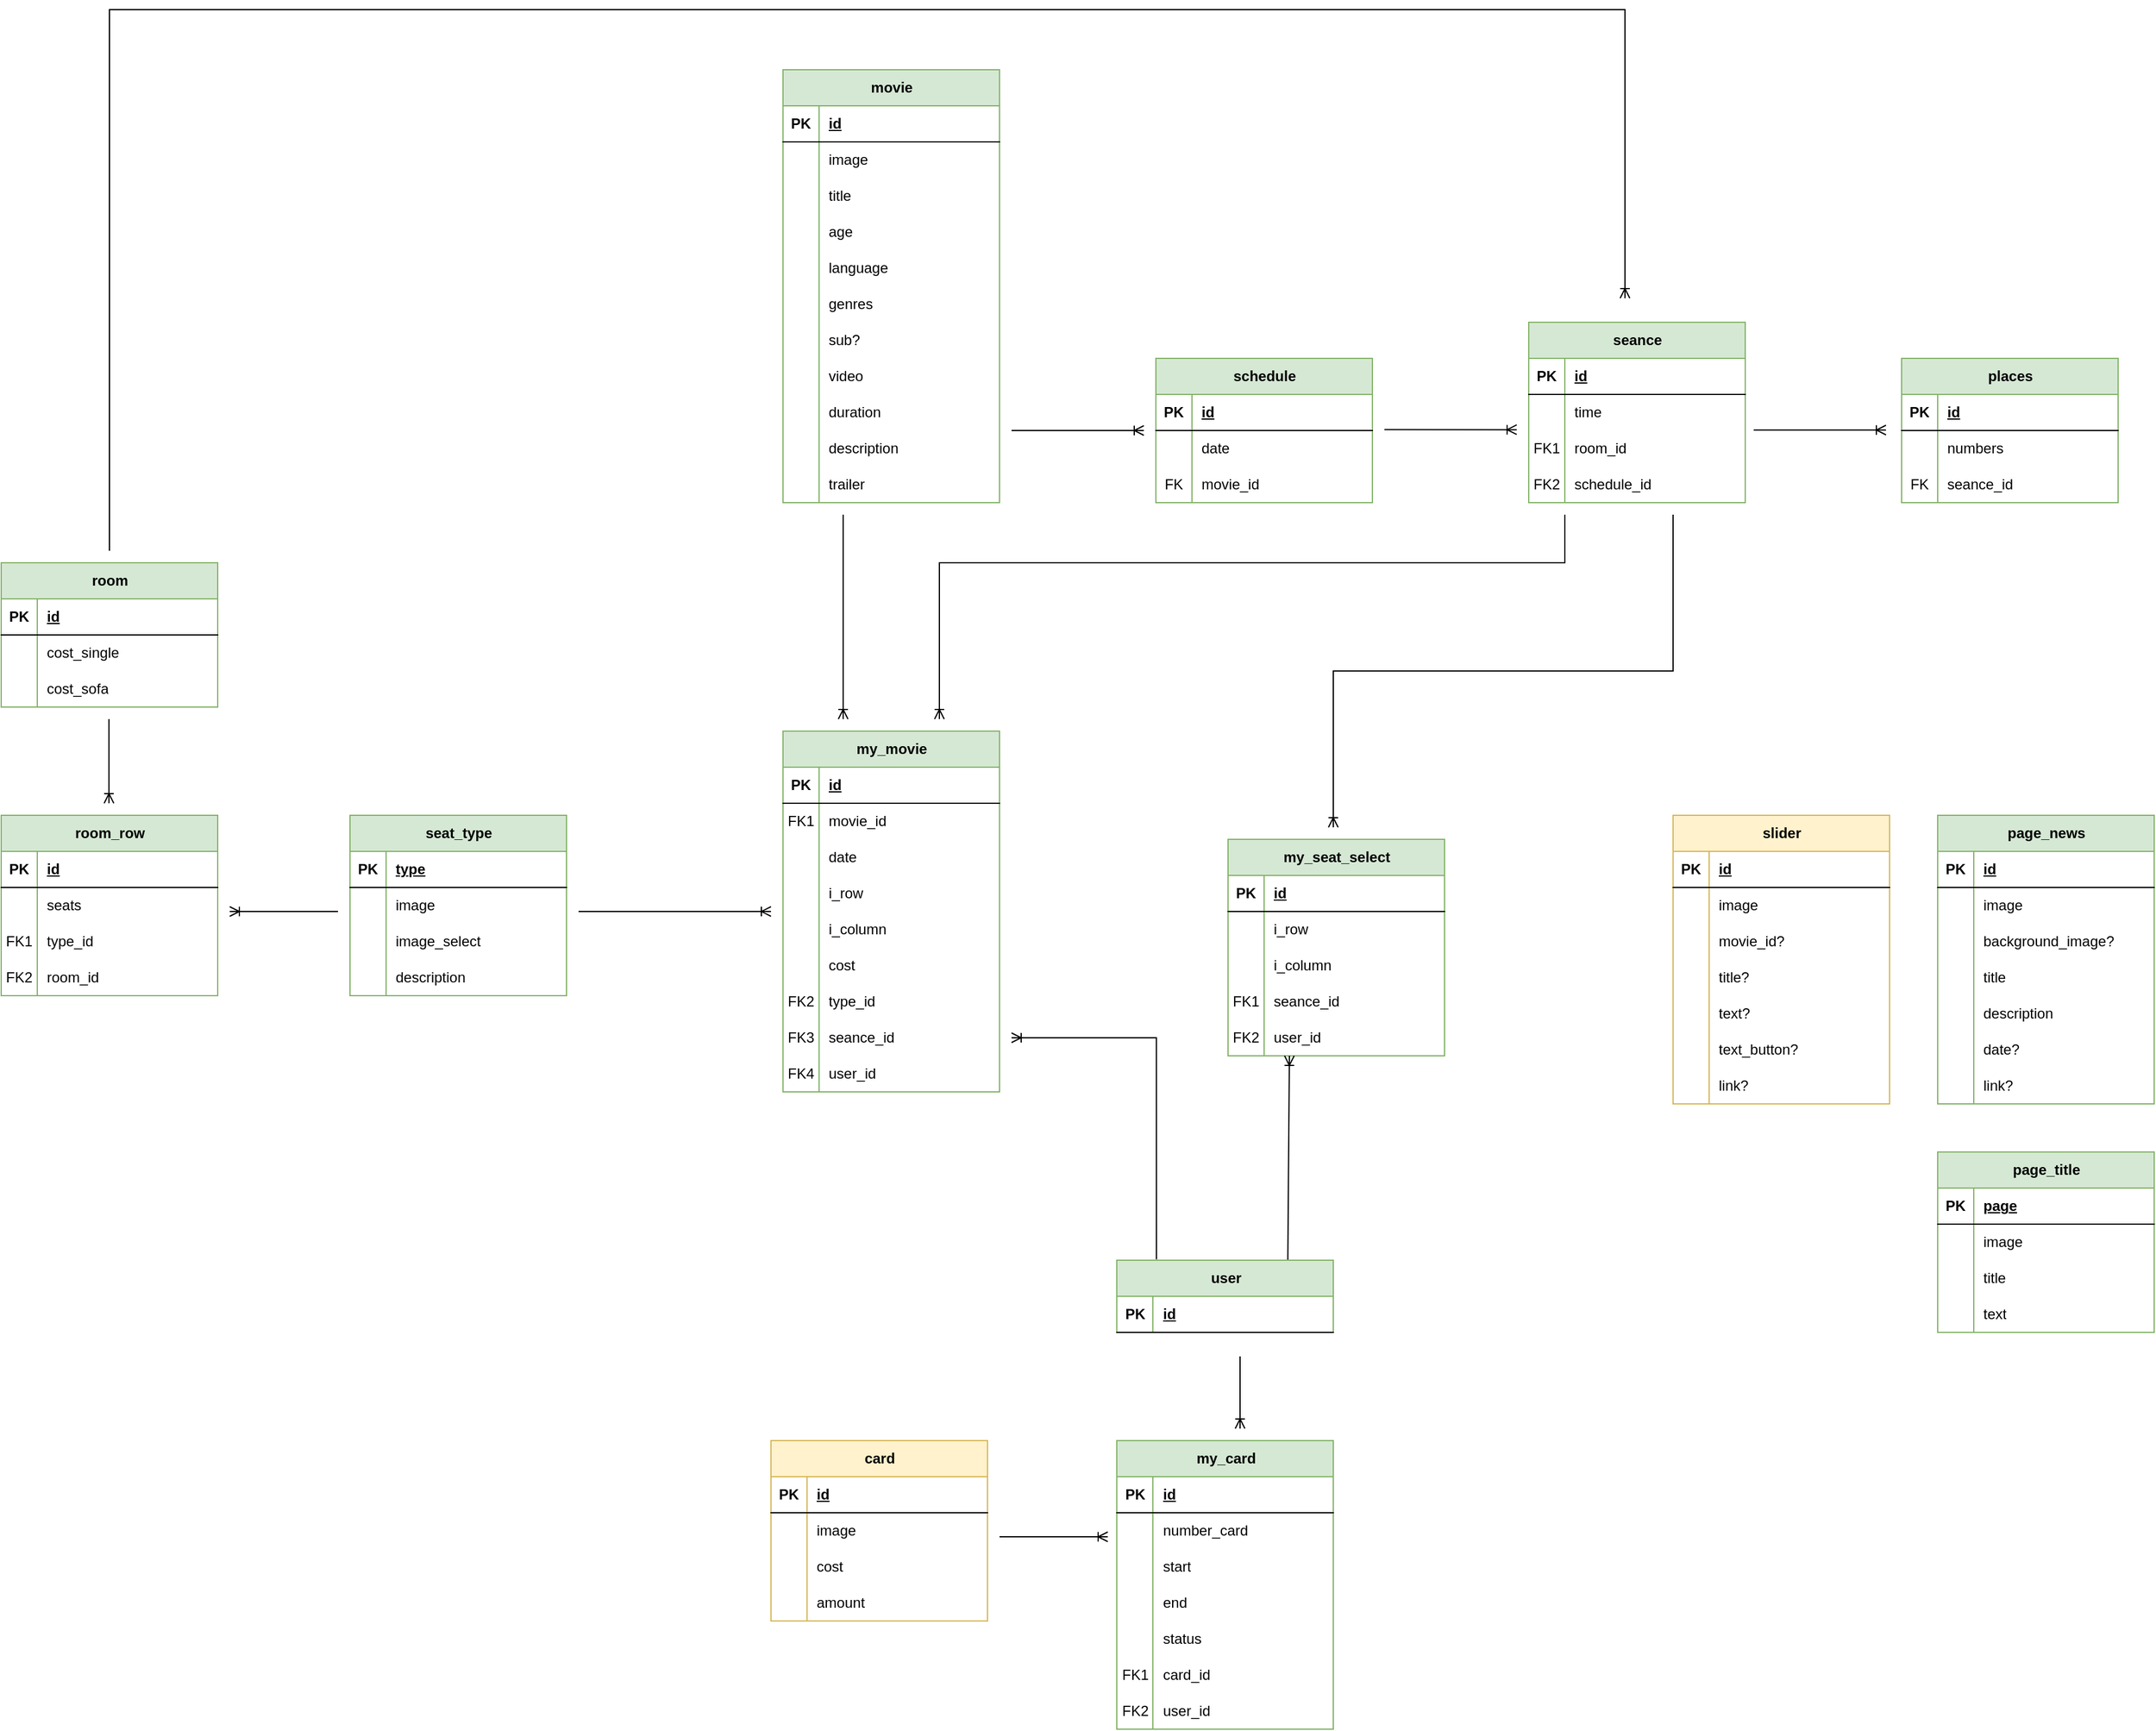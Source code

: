 <mxfile version="22.1.2" type="device">
  <diagram name="Страница — 1" id="DxtWISDGmjYuNNhIHQyg">
    <mxGraphModel dx="3003" dy="1977" grid="1" gridSize="10" guides="1" tooltips="1" connect="1" arrows="1" fold="1" page="1" pageScale="1" pageWidth="1654" pageHeight="1169" math="0" shadow="0">
      <root>
        <mxCell id="0" />
        <mxCell id="1" parent="0" />
        <mxCell id="VVXKIrJ_ePPLesqSXGJW-1" value="user" style="shape=table;startSize=30;container=1;collapsible=1;childLayout=tableLayout;fixedRows=1;rowLines=0;fontStyle=1;align=center;resizeLast=1;html=1;fillColor=#d5e8d4;strokeColor=#82b366;" parent="1" vertex="1">
          <mxGeometry x="297.5" y="210" width="180" height="60" as="geometry" />
        </mxCell>
        <mxCell id="VVXKIrJ_ePPLesqSXGJW-2" value="" style="shape=tableRow;horizontal=0;startSize=0;swimlaneHead=0;swimlaneBody=0;fillColor=none;collapsible=0;dropTarget=0;points=[[0,0.5],[1,0.5]];portConstraint=eastwest;top=0;left=0;right=0;bottom=1;" parent="VVXKIrJ_ePPLesqSXGJW-1" vertex="1">
          <mxGeometry y="30" width="180" height="30" as="geometry" />
        </mxCell>
        <mxCell id="VVXKIrJ_ePPLesqSXGJW-3" value="PK" style="shape=partialRectangle;connectable=0;fillColor=none;top=0;left=0;bottom=0;right=0;fontStyle=1;overflow=hidden;whiteSpace=wrap;html=1;" parent="VVXKIrJ_ePPLesqSXGJW-2" vertex="1">
          <mxGeometry width="30" height="30" as="geometry">
            <mxRectangle width="30" height="30" as="alternateBounds" />
          </mxGeometry>
        </mxCell>
        <mxCell id="VVXKIrJ_ePPLesqSXGJW-4" value="id" style="shape=partialRectangle;connectable=0;fillColor=none;top=0;left=0;bottom=0;right=0;align=left;spacingLeft=6;fontStyle=5;overflow=hidden;whiteSpace=wrap;html=1;" parent="VVXKIrJ_ePPLesqSXGJW-2" vertex="1">
          <mxGeometry x="30" width="150" height="30" as="geometry">
            <mxRectangle width="150" height="30" as="alternateBounds" />
          </mxGeometry>
        </mxCell>
        <mxCell id="VVXKIrJ_ePPLesqSXGJW-14" value="my_card" style="shape=table;startSize=30;container=1;collapsible=1;childLayout=tableLayout;fixedRows=1;rowLines=0;fontStyle=1;align=center;resizeLast=1;html=1;fillColor=#d5e8d4;strokeColor=#82b366;" parent="1" vertex="1">
          <mxGeometry x="297.5" y="360" width="180" height="240" as="geometry" />
        </mxCell>
        <mxCell id="VVXKIrJ_ePPLesqSXGJW-15" value="" style="shape=tableRow;horizontal=0;startSize=0;swimlaneHead=0;swimlaneBody=0;fillColor=none;collapsible=0;dropTarget=0;points=[[0,0.5],[1,0.5]];portConstraint=eastwest;top=0;left=0;right=0;bottom=1;" parent="VVXKIrJ_ePPLesqSXGJW-14" vertex="1">
          <mxGeometry y="30" width="180" height="30" as="geometry" />
        </mxCell>
        <mxCell id="VVXKIrJ_ePPLesqSXGJW-16" value="PK" style="shape=partialRectangle;connectable=0;fillColor=none;top=0;left=0;bottom=0;right=0;fontStyle=1;overflow=hidden;whiteSpace=wrap;html=1;" parent="VVXKIrJ_ePPLesqSXGJW-15" vertex="1">
          <mxGeometry width="30" height="30" as="geometry">
            <mxRectangle width="30" height="30" as="alternateBounds" />
          </mxGeometry>
        </mxCell>
        <mxCell id="VVXKIrJ_ePPLesqSXGJW-17" value="id" style="shape=partialRectangle;connectable=0;fillColor=none;top=0;left=0;bottom=0;right=0;align=left;spacingLeft=6;fontStyle=5;overflow=hidden;whiteSpace=wrap;html=1;" parent="VVXKIrJ_ePPLesqSXGJW-15" vertex="1">
          <mxGeometry x="30" width="150" height="30" as="geometry">
            <mxRectangle width="150" height="30" as="alternateBounds" />
          </mxGeometry>
        </mxCell>
        <mxCell id="VVXKIrJ_ePPLesqSXGJW-21" value="" style="shape=tableRow;horizontal=0;startSize=0;swimlaneHead=0;swimlaneBody=0;fillColor=none;collapsible=0;dropTarget=0;points=[[0,0.5],[1,0.5]];portConstraint=eastwest;top=0;left=0;right=0;bottom=0;" parent="VVXKIrJ_ePPLesqSXGJW-14" vertex="1">
          <mxGeometry y="60" width="180" height="30" as="geometry" />
        </mxCell>
        <mxCell id="VVXKIrJ_ePPLesqSXGJW-22" value="" style="shape=partialRectangle;connectable=0;fillColor=none;top=0;left=0;bottom=0;right=0;editable=1;overflow=hidden;whiteSpace=wrap;html=1;" parent="VVXKIrJ_ePPLesqSXGJW-21" vertex="1">
          <mxGeometry width="30" height="30" as="geometry">
            <mxRectangle width="30" height="30" as="alternateBounds" />
          </mxGeometry>
        </mxCell>
        <mxCell id="VVXKIrJ_ePPLesqSXGJW-23" value="number_card" style="shape=partialRectangle;connectable=0;fillColor=none;top=0;left=0;bottom=0;right=0;align=left;spacingLeft=6;overflow=hidden;whiteSpace=wrap;html=1;" parent="VVXKIrJ_ePPLesqSXGJW-21" vertex="1">
          <mxGeometry x="30" width="150" height="30" as="geometry">
            <mxRectangle width="150" height="30" as="alternateBounds" />
          </mxGeometry>
        </mxCell>
        <mxCell id="VVXKIrJ_ePPLesqSXGJW-24" style="shape=tableRow;horizontal=0;startSize=0;swimlaneHead=0;swimlaneBody=0;fillColor=none;collapsible=0;dropTarget=0;points=[[0,0.5],[1,0.5]];portConstraint=eastwest;top=0;left=0;right=0;bottom=0;" parent="VVXKIrJ_ePPLesqSXGJW-14" vertex="1">
          <mxGeometry y="90" width="180" height="30" as="geometry" />
        </mxCell>
        <mxCell id="VVXKIrJ_ePPLesqSXGJW-25" style="shape=partialRectangle;connectable=0;fillColor=none;top=0;left=0;bottom=0;right=0;editable=1;overflow=hidden;whiteSpace=wrap;html=1;" parent="VVXKIrJ_ePPLesqSXGJW-24" vertex="1">
          <mxGeometry width="30" height="30" as="geometry">
            <mxRectangle width="30" height="30" as="alternateBounds" />
          </mxGeometry>
        </mxCell>
        <mxCell id="VVXKIrJ_ePPLesqSXGJW-26" value="start" style="shape=partialRectangle;connectable=0;fillColor=none;top=0;left=0;bottom=0;right=0;align=left;spacingLeft=6;overflow=hidden;whiteSpace=wrap;html=1;" parent="VVXKIrJ_ePPLesqSXGJW-24" vertex="1">
          <mxGeometry x="30" width="150" height="30" as="geometry">
            <mxRectangle width="150" height="30" as="alternateBounds" />
          </mxGeometry>
        </mxCell>
        <mxCell id="VVXKIrJ_ePPLesqSXGJW-27" style="shape=tableRow;horizontal=0;startSize=0;swimlaneHead=0;swimlaneBody=0;fillColor=none;collapsible=0;dropTarget=0;points=[[0,0.5],[1,0.5]];portConstraint=eastwest;top=0;left=0;right=0;bottom=0;" parent="VVXKIrJ_ePPLesqSXGJW-14" vertex="1">
          <mxGeometry y="120" width="180" height="30" as="geometry" />
        </mxCell>
        <mxCell id="VVXKIrJ_ePPLesqSXGJW-28" style="shape=partialRectangle;connectable=0;fillColor=none;top=0;left=0;bottom=0;right=0;editable=1;overflow=hidden;whiteSpace=wrap;html=1;" parent="VVXKIrJ_ePPLesqSXGJW-27" vertex="1">
          <mxGeometry width="30" height="30" as="geometry">
            <mxRectangle width="30" height="30" as="alternateBounds" />
          </mxGeometry>
        </mxCell>
        <mxCell id="VVXKIrJ_ePPLesqSXGJW-29" value="end" style="shape=partialRectangle;connectable=0;fillColor=none;top=0;left=0;bottom=0;right=0;align=left;spacingLeft=6;overflow=hidden;whiteSpace=wrap;html=1;" parent="VVXKIrJ_ePPLesqSXGJW-27" vertex="1">
          <mxGeometry x="30" width="150" height="30" as="geometry">
            <mxRectangle width="150" height="30" as="alternateBounds" />
          </mxGeometry>
        </mxCell>
        <mxCell id="VVXKIrJ_ePPLesqSXGJW-30" style="shape=tableRow;horizontal=0;startSize=0;swimlaneHead=0;swimlaneBody=0;fillColor=none;collapsible=0;dropTarget=0;points=[[0,0.5],[1,0.5]];portConstraint=eastwest;top=0;left=0;right=0;bottom=0;" parent="VVXKIrJ_ePPLesqSXGJW-14" vertex="1">
          <mxGeometry y="150" width="180" height="30" as="geometry" />
        </mxCell>
        <mxCell id="VVXKIrJ_ePPLesqSXGJW-31" style="shape=partialRectangle;connectable=0;fillColor=none;top=0;left=0;bottom=0;right=0;editable=1;overflow=hidden;whiteSpace=wrap;html=1;" parent="VVXKIrJ_ePPLesqSXGJW-30" vertex="1">
          <mxGeometry width="30" height="30" as="geometry">
            <mxRectangle width="30" height="30" as="alternateBounds" />
          </mxGeometry>
        </mxCell>
        <mxCell id="VVXKIrJ_ePPLesqSXGJW-32" value="status" style="shape=partialRectangle;connectable=0;fillColor=none;top=0;left=0;bottom=0;right=0;align=left;spacingLeft=6;overflow=hidden;whiteSpace=wrap;html=1;" parent="VVXKIrJ_ePPLesqSXGJW-30" vertex="1">
          <mxGeometry x="30" width="150" height="30" as="geometry">
            <mxRectangle width="150" height="30" as="alternateBounds" />
          </mxGeometry>
        </mxCell>
        <mxCell id="fX67r2jcL4464P_Zhj-3-5" style="shape=tableRow;horizontal=0;startSize=0;swimlaneHead=0;swimlaneBody=0;fillColor=none;collapsible=0;dropTarget=0;points=[[0,0.5],[1,0.5]];portConstraint=eastwest;top=0;left=0;right=0;bottom=0;" parent="VVXKIrJ_ePPLesqSXGJW-14" vertex="1">
          <mxGeometry y="180" width="180" height="30" as="geometry" />
        </mxCell>
        <mxCell id="fX67r2jcL4464P_Zhj-3-6" value="FK1" style="shape=partialRectangle;connectable=0;fillColor=none;top=0;left=0;bottom=0;right=0;editable=1;overflow=hidden;whiteSpace=wrap;html=1;" parent="fX67r2jcL4464P_Zhj-3-5" vertex="1">
          <mxGeometry width="30" height="30" as="geometry">
            <mxRectangle width="30" height="30" as="alternateBounds" />
          </mxGeometry>
        </mxCell>
        <mxCell id="fX67r2jcL4464P_Zhj-3-7" value="card_id" style="shape=partialRectangle;connectable=0;fillColor=none;top=0;left=0;bottom=0;right=0;align=left;spacingLeft=6;overflow=hidden;whiteSpace=wrap;html=1;" parent="fX67r2jcL4464P_Zhj-3-5" vertex="1">
          <mxGeometry x="30" width="150" height="30" as="geometry">
            <mxRectangle width="150" height="30" as="alternateBounds" />
          </mxGeometry>
        </mxCell>
        <mxCell id="VVXKIrJ_ePPLesqSXGJW-33" style="shape=tableRow;horizontal=0;startSize=0;swimlaneHead=0;swimlaneBody=0;fillColor=none;collapsible=0;dropTarget=0;points=[[0,0.5],[1,0.5]];portConstraint=eastwest;top=0;left=0;right=0;bottom=0;" parent="VVXKIrJ_ePPLesqSXGJW-14" vertex="1">
          <mxGeometry y="210" width="180" height="30" as="geometry" />
        </mxCell>
        <mxCell id="VVXKIrJ_ePPLesqSXGJW-34" value="FK2" style="shape=partialRectangle;connectable=0;fillColor=none;top=0;left=0;bottom=0;right=0;editable=1;overflow=hidden;whiteSpace=wrap;html=1;" parent="VVXKIrJ_ePPLesqSXGJW-33" vertex="1">
          <mxGeometry width="30" height="30" as="geometry">
            <mxRectangle width="30" height="30" as="alternateBounds" />
          </mxGeometry>
        </mxCell>
        <mxCell id="VVXKIrJ_ePPLesqSXGJW-35" value="user_id" style="shape=partialRectangle;connectable=0;fillColor=none;top=0;left=0;bottom=0;right=0;align=left;spacingLeft=6;overflow=hidden;whiteSpace=wrap;html=1;" parent="VVXKIrJ_ePPLesqSXGJW-33" vertex="1">
          <mxGeometry x="30" width="150" height="30" as="geometry">
            <mxRectangle width="150" height="30" as="alternateBounds" />
          </mxGeometry>
        </mxCell>
        <mxCell id="VVXKIrJ_ePPLesqSXGJW-36" value="my_seat_select" style="shape=table;startSize=30;container=1;collapsible=1;childLayout=tableLayout;fixedRows=1;rowLines=0;fontStyle=1;align=center;resizeLast=1;html=1;fillColor=#d5e8d4;strokeColor=#82b366;" parent="1" vertex="1">
          <mxGeometry x="390" y="-140" width="180" height="180" as="geometry" />
        </mxCell>
        <mxCell id="VVXKIrJ_ePPLesqSXGJW-37" value="" style="shape=tableRow;horizontal=0;startSize=0;swimlaneHead=0;swimlaneBody=0;fillColor=none;collapsible=0;dropTarget=0;points=[[0,0.5],[1,0.5]];portConstraint=eastwest;top=0;left=0;right=0;bottom=1;" parent="VVXKIrJ_ePPLesqSXGJW-36" vertex="1">
          <mxGeometry y="30" width="180" height="30" as="geometry" />
        </mxCell>
        <mxCell id="VVXKIrJ_ePPLesqSXGJW-38" value="PK" style="shape=partialRectangle;connectable=0;fillColor=none;top=0;left=0;bottom=0;right=0;fontStyle=1;overflow=hidden;whiteSpace=wrap;html=1;" parent="VVXKIrJ_ePPLesqSXGJW-37" vertex="1">
          <mxGeometry width="30" height="30" as="geometry">
            <mxRectangle width="30" height="30" as="alternateBounds" />
          </mxGeometry>
        </mxCell>
        <mxCell id="VVXKIrJ_ePPLesqSXGJW-39" value="id" style="shape=partialRectangle;connectable=0;fillColor=none;top=0;left=0;bottom=0;right=0;align=left;spacingLeft=6;fontStyle=5;overflow=hidden;whiteSpace=wrap;html=1;" parent="VVXKIrJ_ePPLesqSXGJW-37" vertex="1">
          <mxGeometry x="30" width="150" height="30" as="geometry">
            <mxRectangle width="150" height="30" as="alternateBounds" />
          </mxGeometry>
        </mxCell>
        <mxCell id="VVXKIrJ_ePPLesqSXGJW-40" value="" style="shape=tableRow;horizontal=0;startSize=0;swimlaneHead=0;swimlaneBody=0;fillColor=none;collapsible=0;dropTarget=0;points=[[0,0.5],[1,0.5]];portConstraint=eastwest;top=0;left=0;right=0;bottom=0;" parent="VVXKIrJ_ePPLesqSXGJW-36" vertex="1">
          <mxGeometry y="60" width="180" height="30" as="geometry" />
        </mxCell>
        <mxCell id="VVXKIrJ_ePPLesqSXGJW-41" value="" style="shape=partialRectangle;connectable=0;fillColor=none;top=0;left=0;bottom=0;right=0;editable=1;overflow=hidden;whiteSpace=wrap;html=1;" parent="VVXKIrJ_ePPLesqSXGJW-40" vertex="1">
          <mxGeometry width="30" height="30" as="geometry">
            <mxRectangle width="30" height="30" as="alternateBounds" />
          </mxGeometry>
        </mxCell>
        <mxCell id="VVXKIrJ_ePPLesqSXGJW-42" value="i_row" style="shape=partialRectangle;connectable=0;fillColor=none;top=0;left=0;bottom=0;right=0;align=left;spacingLeft=6;overflow=hidden;whiteSpace=wrap;html=1;" parent="VVXKIrJ_ePPLesqSXGJW-40" vertex="1">
          <mxGeometry x="30" width="150" height="30" as="geometry">
            <mxRectangle width="150" height="30" as="alternateBounds" />
          </mxGeometry>
        </mxCell>
        <mxCell id="VVXKIrJ_ePPLesqSXGJW-43" value="" style="shape=tableRow;horizontal=0;startSize=0;swimlaneHead=0;swimlaneBody=0;fillColor=none;collapsible=0;dropTarget=0;points=[[0,0.5],[1,0.5]];portConstraint=eastwest;top=0;left=0;right=0;bottom=0;" parent="VVXKIrJ_ePPLesqSXGJW-36" vertex="1">
          <mxGeometry y="90" width="180" height="30" as="geometry" />
        </mxCell>
        <mxCell id="VVXKIrJ_ePPLesqSXGJW-44" value="" style="shape=partialRectangle;connectable=0;fillColor=none;top=0;left=0;bottom=0;right=0;editable=1;overflow=hidden;whiteSpace=wrap;html=1;" parent="VVXKIrJ_ePPLesqSXGJW-43" vertex="1">
          <mxGeometry width="30" height="30" as="geometry">
            <mxRectangle width="30" height="30" as="alternateBounds" />
          </mxGeometry>
        </mxCell>
        <mxCell id="VVXKIrJ_ePPLesqSXGJW-45" value="i_column" style="shape=partialRectangle;connectable=0;fillColor=none;top=0;left=0;bottom=0;right=0;align=left;spacingLeft=6;overflow=hidden;whiteSpace=wrap;html=1;" parent="VVXKIrJ_ePPLesqSXGJW-43" vertex="1">
          <mxGeometry x="30" width="150" height="30" as="geometry">
            <mxRectangle width="150" height="30" as="alternateBounds" />
          </mxGeometry>
        </mxCell>
        <mxCell id="VVXKIrJ_ePPLesqSXGJW-46" style="shape=tableRow;horizontal=0;startSize=0;swimlaneHead=0;swimlaneBody=0;fillColor=none;collapsible=0;dropTarget=0;points=[[0,0.5],[1,0.5]];portConstraint=eastwest;top=0;left=0;right=0;bottom=0;" parent="VVXKIrJ_ePPLesqSXGJW-36" vertex="1">
          <mxGeometry y="120" width="180" height="30" as="geometry" />
        </mxCell>
        <mxCell id="VVXKIrJ_ePPLesqSXGJW-47" value="FK1" style="shape=partialRectangle;connectable=0;fillColor=none;top=0;left=0;bottom=0;right=0;editable=1;overflow=hidden;whiteSpace=wrap;html=1;" parent="VVXKIrJ_ePPLesqSXGJW-46" vertex="1">
          <mxGeometry width="30" height="30" as="geometry">
            <mxRectangle width="30" height="30" as="alternateBounds" />
          </mxGeometry>
        </mxCell>
        <mxCell id="VVXKIrJ_ePPLesqSXGJW-48" value="seance_id" style="shape=partialRectangle;connectable=0;fillColor=none;top=0;left=0;bottom=0;right=0;align=left;spacingLeft=6;overflow=hidden;whiteSpace=wrap;html=1;" parent="VVXKIrJ_ePPLesqSXGJW-46" vertex="1">
          <mxGeometry x="30" width="150" height="30" as="geometry">
            <mxRectangle width="150" height="30" as="alternateBounds" />
          </mxGeometry>
        </mxCell>
        <mxCell id="VVXKIrJ_ePPLesqSXGJW-55" style="shape=tableRow;horizontal=0;startSize=0;swimlaneHead=0;swimlaneBody=0;fillColor=none;collapsible=0;dropTarget=0;points=[[0,0.5],[1,0.5]];portConstraint=eastwest;top=0;left=0;right=0;bottom=0;" parent="VVXKIrJ_ePPLesqSXGJW-36" vertex="1">
          <mxGeometry y="150" width="180" height="30" as="geometry" />
        </mxCell>
        <mxCell id="VVXKIrJ_ePPLesqSXGJW-56" value="FK2" style="shape=partialRectangle;connectable=0;fillColor=none;top=0;left=0;bottom=0;right=0;editable=1;overflow=hidden;whiteSpace=wrap;html=1;" parent="VVXKIrJ_ePPLesqSXGJW-55" vertex="1">
          <mxGeometry width="30" height="30" as="geometry">
            <mxRectangle width="30" height="30" as="alternateBounds" />
          </mxGeometry>
        </mxCell>
        <mxCell id="VVXKIrJ_ePPLesqSXGJW-57" value="user_id" style="shape=partialRectangle;connectable=0;fillColor=none;top=0;left=0;bottom=0;right=0;align=left;spacingLeft=6;overflow=hidden;whiteSpace=wrap;html=1;" parent="VVXKIrJ_ePPLesqSXGJW-55" vertex="1">
          <mxGeometry x="30" width="150" height="30" as="geometry">
            <mxRectangle width="150" height="30" as="alternateBounds" />
          </mxGeometry>
        </mxCell>
        <mxCell id="VVXKIrJ_ePPLesqSXGJW-74" value="my_movie" style="shape=table;startSize=30;container=1;collapsible=1;childLayout=tableLayout;fixedRows=1;rowLines=0;fontStyle=1;align=center;resizeLast=1;html=1;fillColor=#d5e8d4;strokeColor=#82b366;" parent="1" vertex="1">
          <mxGeometry x="20" y="-230" width="180" height="300" as="geometry" />
        </mxCell>
        <mxCell id="VVXKIrJ_ePPLesqSXGJW-75" value="" style="shape=tableRow;horizontal=0;startSize=0;swimlaneHead=0;swimlaneBody=0;fillColor=none;collapsible=0;dropTarget=0;points=[[0,0.5],[1,0.5]];portConstraint=eastwest;top=0;left=0;right=0;bottom=1;" parent="VVXKIrJ_ePPLesqSXGJW-74" vertex="1">
          <mxGeometry y="30" width="180" height="30" as="geometry" />
        </mxCell>
        <mxCell id="VVXKIrJ_ePPLesqSXGJW-76" value="PK" style="shape=partialRectangle;connectable=0;fillColor=none;top=0;left=0;bottom=0;right=0;fontStyle=1;overflow=hidden;whiteSpace=wrap;html=1;" parent="VVXKIrJ_ePPLesqSXGJW-75" vertex="1">
          <mxGeometry width="30" height="30" as="geometry">
            <mxRectangle width="30" height="30" as="alternateBounds" />
          </mxGeometry>
        </mxCell>
        <mxCell id="VVXKIrJ_ePPLesqSXGJW-77" value="id" style="shape=partialRectangle;connectable=0;fillColor=none;top=0;left=0;bottom=0;right=0;align=left;spacingLeft=6;fontStyle=5;overflow=hidden;whiteSpace=wrap;html=1;" parent="VVXKIrJ_ePPLesqSXGJW-75" vertex="1">
          <mxGeometry x="30" width="150" height="30" as="geometry">
            <mxRectangle width="150" height="30" as="alternateBounds" />
          </mxGeometry>
        </mxCell>
        <mxCell id="VVXKIrJ_ePPLesqSXGJW-78" value="" style="shape=tableRow;horizontal=0;startSize=0;swimlaneHead=0;swimlaneBody=0;fillColor=none;collapsible=0;dropTarget=0;points=[[0,0.5],[1,0.5]];portConstraint=eastwest;top=0;left=0;right=0;bottom=0;" parent="VVXKIrJ_ePPLesqSXGJW-74" vertex="1">
          <mxGeometry y="60" width="180" height="30" as="geometry" />
        </mxCell>
        <mxCell id="VVXKIrJ_ePPLesqSXGJW-79" value="FK1" style="shape=partialRectangle;connectable=0;fillColor=none;top=0;left=0;bottom=0;right=0;editable=1;overflow=hidden;whiteSpace=wrap;html=1;" parent="VVXKIrJ_ePPLesqSXGJW-78" vertex="1">
          <mxGeometry width="30" height="30" as="geometry">
            <mxRectangle width="30" height="30" as="alternateBounds" />
          </mxGeometry>
        </mxCell>
        <mxCell id="VVXKIrJ_ePPLesqSXGJW-80" value="movie_id" style="shape=partialRectangle;connectable=0;fillColor=none;top=0;left=0;bottom=0;right=0;align=left;spacingLeft=6;overflow=hidden;whiteSpace=wrap;html=1;" parent="VVXKIrJ_ePPLesqSXGJW-78" vertex="1">
          <mxGeometry x="30" width="150" height="30" as="geometry">
            <mxRectangle width="150" height="30" as="alternateBounds" />
          </mxGeometry>
        </mxCell>
        <mxCell id="fX67r2jcL4464P_Zhj-3-1" style="shape=tableRow;horizontal=0;startSize=0;swimlaneHead=0;swimlaneBody=0;fillColor=none;collapsible=0;dropTarget=0;points=[[0,0.5],[1,0.5]];portConstraint=eastwest;top=0;left=0;right=0;bottom=0;" parent="VVXKIrJ_ePPLesqSXGJW-74" vertex="1">
          <mxGeometry y="90" width="180" height="30" as="geometry" />
        </mxCell>
        <mxCell id="fX67r2jcL4464P_Zhj-3-2" style="shape=partialRectangle;connectable=0;fillColor=none;top=0;left=0;bottom=0;right=0;editable=1;overflow=hidden;whiteSpace=wrap;html=1;" parent="fX67r2jcL4464P_Zhj-3-1" vertex="1">
          <mxGeometry width="30" height="30" as="geometry">
            <mxRectangle width="30" height="30" as="alternateBounds" />
          </mxGeometry>
        </mxCell>
        <mxCell id="fX67r2jcL4464P_Zhj-3-3" value="date" style="shape=partialRectangle;connectable=0;fillColor=none;top=0;left=0;bottom=0;right=0;align=left;spacingLeft=6;overflow=hidden;whiteSpace=wrap;html=1;" parent="fX67r2jcL4464P_Zhj-3-1" vertex="1">
          <mxGeometry x="30" width="150" height="30" as="geometry">
            <mxRectangle width="150" height="30" as="alternateBounds" />
          </mxGeometry>
        </mxCell>
        <mxCell id="VVXKIrJ_ePPLesqSXGJW-81" value="" style="shape=tableRow;horizontal=0;startSize=0;swimlaneHead=0;swimlaneBody=0;fillColor=none;collapsible=0;dropTarget=0;points=[[0,0.5],[1,0.5]];portConstraint=eastwest;top=0;left=0;right=0;bottom=0;" parent="VVXKIrJ_ePPLesqSXGJW-74" vertex="1">
          <mxGeometry y="120" width="180" height="30" as="geometry" />
        </mxCell>
        <mxCell id="VVXKIrJ_ePPLesqSXGJW-82" value="" style="shape=partialRectangle;connectable=0;fillColor=none;top=0;left=0;bottom=0;right=0;editable=1;overflow=hidden;whiteSpace=wrap;html=1;" parent="VVXKIrJ_ePPLesqSXGJW-81" vertex="1">
          <mxGeometry width="30" height="30" as="geometry">
            <mxRectangle width="30" height="30" as="alternateBounds" />
          </mxGeometry>
        </mxCell>
        <mxCell id="VVXKIrJ_ePPLesqSXGJW-83" value="i_row" style="shape=partialRectangle;connectable=0;fillColor=none;top=0;left=0;bottom=0;right=0;align=left;spacingLeft=6;overflow=hidden;whiteSpace=wrap;html=1;" parent="VVXKIrJ_ePPLesqSXGJW-81" vertex="1">
          <mxGeometry x="30" width="150" height="30" as="geometry">
            <mxRectangle width="150" height="30" as="alternateBounds" />
          </mxGeometry>
        </mxCell>
        <mxCell id="VVXKIrJ_ePPLesqSXGJW-84" style="shape=tableRow;horizontal=0;startSize=0;swimlaneHead=0;swimlaneBody=0;fillColor=none;collapsible=0;dropTarget=0;points=[[0,0.5],[1,0.5]];portConstraint=eastwest;top=0;left=0;right=0;bottom=0;" parent="VVXKIrJ_ePPLesqSXGJW-74" vertex="1">
          <mxGeometry y="150" width="180" height="30" as="geometry" />
        </mxCell>
        <mxCell id="VVXKIrJ_ePPLesqSXGJW-85" style="shape=partialRectangle;connectable=0;fillColor=none;top=0;left=0;bottom=0;right=0;editable=1;overflow=hidden;whiteSpace=wrap;html=1;" parent="VVXKIrJ_ePPLesqSXGJW-84" vertex="1">
          <mxGeometry width="30" height="30" as="geometry">
            <mxRectangle width="30" height="30" as="alternateBounds" />
          </mxGeometry>
        </mxCell>
        <mxCell id="VVXKIrJ_ePPLesqSXGJW-86" value="i_column" style="shape=partialRectangle;connectable=0;fillColor=none;top=0;left=0;bottom=0;right=0;align=left;spacingLeft=6;overflow=hidden;whiteSpace=wrap;html=1;" parent="VVXKIrJ_ePPLesqSXGJW-84" vertex="1">
          <mxGeometry x="30" width="150" height="30" as="geometry">
            <mxRectangle width="150" height="30" as="alternateBounds" />
          </mxGeometry>
        </mxCell>
        <mxCell id="VVXKIrJ_ePPLesqSXGJW-87" style="shape=tableRow;horizontal=0;startSize=0;swimlaneHead=0;swimlaneBody=0;fillColor=none;collapsible=0;dropTarget=0;points=[[0,0.5],[1,0.5]];portConstraint=eastwest;top=0;left=0;right=0;bottom=0;" parent="VVXKIrJ_ePPLesqSXGJW-74" vertex="1">
          <mxGeometry y="180" width="180" height="30" as="geometry" />
        </mxCell>
        <mxCell id="VVXKIrJ_ePPLesqSXGJW-88" style="shape=partialRectangle;connectable=0;fillColor=none;top=0;left=0;bottom=0;right=0;editable=1;overflow=hidden;whiteSpace=wrap;html=1;" parent="VVXKIrJ_ePPLesqSXGJW-87" vertex="1">
          <mxGeometry width="30" height="30" as="geometry">
            <mxRectangle width="30" height="30" as="alternateBounds" />
          </mxGeometry>
        </mxCell>
        <mxCell id="VVXKIrJ_ePPLesqSXGJW-89" value="cost" style="shape=partialRectangle;connectable=0;fillColor=none;top=0;left=0;bottom=0;right=0;align=left;spacingLeft=6;overflow=hidden;whiteSpace=wrap;html=1;" parent="VVXKIrJ_ePPLesqSXGJW-87" vertex="1">
          <mxGeometry x="30" width="150" height="30" as="geometry">
            <mxRectangle width="150" height="30" as="alternateBounds" />
          </mxGeometry>
        </mxCell>
        <mxCell id="VVXKIrJ_ePPLesqSXGJW-90" style="shape=tableRow;horizontal=0;startSize=0;swimlaneHead=0;swimlaneBody=0;fillColor=none;collapsible=0;dropTarget=0;points=[[0,0.5],[1,0.5]];portConstraint=eastwest;top=0;left=0;right=0;bottom=0;" parent="VVXKIrJ_ePPLesqSXGJW-74" vertex="1">
          <mxGeometry y="210" width="180" height="30" as="geometry" />
        </mxCell>
        <mxCell id="VVXKIrJ_ePPLesqSXGJW-91" value="FK2" style="shape=partialRectangle;connectable=0;fillColor=none;top=0;left=0;bottom=0;right=0;editable=1;overflow=hidden;whiteSpace=wrap;html=1;" parent="VVXKIrJ_ePPLesqSXGJW-90" vertex="1">
          <mxGeometry width="30" height="30" as="geometry">
            <mxRectangle width="30" height="30" as="alternateBounds" />
          </mxGeometry>
        </mxCell>
        <mxCell id="VVXKIrJ_ePPLesqSXGJW-92" value="type_id" style="shape=partialRectangle;connectable=0;fillColor=none;top=0;left=0;bottom=0;right=0;align=left;spacingLeft=6;overflow=hidden;whiteSpace=wrap;html=1;" parent="VVXKIrJ_ePPLesqSXGJW-90" vertex="1">
          <mxGeometry x="30" width="150" height="30" as="geometry">
            <mxRectangle width="150" height="30" as="alternateBounds" />
          </mxGeometry>
        </mxCell>
        <mxCell id="VVXKIrJ_ePPLesqSXGJW-96" style="shape=tableRow;horizontal=0;startSize=0;swimlaneHead=0;swimlaneBody=0;fillColor=none;collapsible=0;dropTarget=0;points=[[0,0.5],[1,0.5]];portConstraint=eastwest;top=0;left=0;right=0;bottom=0;" parent="VVXKIrJ_ePPLesqSXGJW-74" vertex="1">
          <mxGeometry y="240" width="180" height="30" as="geometry" />
        </mxCell>
        <mxCell id="VVXKIrJ_ePPLesqSXGJW-97" value="FK3" style="shape=partialRectangle;connectable=0;fillColor=none;top=0;left=0;bottom=0;right=0;editable=1;overflow=hidden;whiteSpace=wrap;html=1;" parent="VVXKIrJ_ePPLesqSXGJW-96" vertex="1">
          <mxGeometry width="30" height="30" as="geometry">
            <mxRectangle width="30" height="30" as="alternateBounds" />
          </mxGeometry>
        </mxCell>
        <mxCell id="VVXKIrJ_ePPLesqSXGJW-98" value="seance_id" style="shape=partialRectangle;connectable=0;fillColor=none;top=0;left=0;bottom=0;right=0;align=left;spacingLeft=6;overflow=hidden;whiteSpace=wrap;html=1;" parent="VVXKIrJ_ePPLesqSXGJW-96" vertex="1">
          <mxGeometry x="30" width="150" height="30" as="geometry">
            <mxRectangle width="150" height="30" as="alternateBounds" />
          </mxGeometry>
        </mxCell>
        <mxCell id="VVXKIrJ_ePPLesqSXGJW-93" style="shape=tableRow;horizontal=0;startSize=0;swimlaneHead=0;swimlaneBody=0;fillColor=none;collapsible=0;dropTarget=0;points=[[0,0.5],[1,0.5]];portConstraint=eastwest;top=0;left=0;right=0;bottom=0;" parent="VVXKIrJ_ePPLesqSXGJW-74" vertex="1">
          <mxGeometry y="270" width="180" height="30" as="geometry" />
        </mxCell>
        <mxCell id="VVXKIrJ_ePPLesqSXGJW-94" value="FK4" style="shape=partialRectangle;connectable=0;fillColor=none;top=0;left=0;bottom=0;right=0;editable=1;overflow=hidden;whiteSpace=wrap;html=1;" parent="VVXKIrJ_ePPLesqSXGJW-93" vertex="1">
          <mxGeometry width="30" height="30" as="geometry">
            <mxRectangle width="30" height="30" as="alternateBounds" />
          </mxGeometry>
        </mxCell>
        <mxCell id="VVXKIrJ_ePPLesqSXGJW-95" value="user_id" style="shape=partialRectangle;connectable=0;fillColor=none;top=0;left=0;bottom=0;right=0;align=left;spacingLeft=6;overflow=hidden;whiteSpace=wrap;html=1;" parent="VVXKIrJ_ePPLesqSXGJW-93" vertex="1">
          <mxGeometry x="30" width="150" height="30" as="geometry">
            <mxRectangle width="150" height="30" as="alternateBounds" />
          </mxGeometry>
        </mxCell>
        <mxCell id="VVXKIrJ_ePPLesqSXGJW-99" value="card" style="shape=table;startSize=30;container=1;collapsible=1;childLayout=tableLayout;fixedRows=1;rowLines=0;fontStyle=1;align=center;resizeLast=1;html=1;fillColor=#fff2cc;strokeColor=#d6b656;" parent="1" vertex="1">
          <mxGeometry x="10" y="360" width="180" height="150" as="geometry" />
        </mxCell>
        <mxCell id="VVXKIrJ_ePPLesqSXGJW-100" value="" style="shape=tableRow;horizontal=0;startSize=0;swimlaneHead=0;swimlaneBody=0;fillColor=none;collapsible=0;dropTarget=0;points=[[0,0.5],[1,0.5]];portConstraint=eastwest;top=0;left=0;right=0;bottom=1;" parent="VVXKIrJ_ePPLesqSXGJW-99" vertex="1">
          <mxGeometry y="30" width="180" height="30" as="geometry" />
        </mxCell>
        <mxCell id="VVXKIrJ_ePPLesqSXGJW-101" value="PK" style="shape=partialRectangle;connectable=0;fillColor=none;top=0;left=0;bottom=0;right=0;fontStyle=1;overflow=hidden;whiteSpace=wrap;html=1;" parent="VVXKIrJ_ePPLesqSXGJW-100" vertex="1">
          <mxGeometry width="30" height="30" as="geometry">
            <mxRectangle width="30" height="30" as="alternateBounds" />
          </mxGeometry>
        </mxCell>
        <mxCell id="VVXKIrJ_ePPLesqSXGJW-102" value="id" style="shape=partialRectangle;connectable=0;fillColor=none;top=0;left=0;bottom=0;right=0;align=left;spacingLeft=6;fontStyle=5;overflow=hidden;whiteSpace=wrap;html=1;" parent="VVXKIrJ_ePPLesqSXGJW-100" vertex="1">
          <mxGeometry x="30" width="150" height="30" as="geometry">
            <mxRectangle width="150" height="30" as="alternateBounds" />
          </mxGeometry>
        </mxCell>
        <mxCell id="VVXKIrJ_ePPLesqSXGJW-103" value="" style="shape=tableRow;horizontal=0;startSize=0;swimlaneHead=0;swimlaneBody=0;fillColor=none;collapsible=0;dropTarget=0;points=[[0,0.5],[1,0.5]];portConstraint=eastwest;top=0;left=0;right=0;bottom=0;" parent="VVXKIrJ_ePPLesqSXGJW-99" vertex="1">
          <mxGeometry y="60" width="180" height="30" as="geometry" />
        </mxCell>
        <mxCell id="VVXKIrJ_ePPLesqSXGJW-104" value="" style="shape=partialRectangle;connectable=0;fillColor=none;top=0;left=0;bottom=0;right=0;editable=1;overflow=hidden;whiteSpace=wrap;html=1;" parent="VVXKIrJ_ePPLesqSXGJW-103" vertex="1">
          <mxGeometry width="30" height="30" as="geometry">
            <mxRectangle width="30" height="30" as="alternateBounds" />
          </mxGeometry>
        </mxCell>
        <mxCell id="VVXKIrJ_ePPLesqSXGJW-105" value="image" style="shape=partialRectangle;connectable=0;fillColor=none;top=0;left=0;bottom=0;right=0;align=left;spacingLeft=6;overflow=hidden;whiteSpace=wrap;html=1;" parent="VVXKIrJ_ePPLesqSXGJW-103" vertex="1">
          <mxGeometry x="30" width="150" height="30" as="geometry">
            <mxRectangle width="150" height="30" as="alternateBounds" />
          </mxGeometry>
        </mxCell>
        <mxCell id="VVXKIrJ_ePPLesqSXGJW-106" value="" style="shape=tableRow;horizontal=0;startSize=0;swimlaneHead=0;swimlaneBody=0;fillColor=none;collapsible=0;dropTarget=0;points=[[0,0.5],[1,0.5]];portConstraint=eastwest;top=0;left=0;right=0;bottom=0;" parent="VVXKIrJ_ePPLesqSXGJW-99" vertex="1">
          <mxGeometry y="90" width="180" height="30" as="geometry" />
        </mxCell>
        <mxCell id="VVXKIrJ_ePPLesqSXGJW-107" value="" style="shape=partialRectangle;connectable=0;fillColor=none;top=0;left=0;bottom=0;right=0;editable=1;overflow=hidden;whiteSpace=wrap;html=1;" parent="VVXKIrJ_ePPLesqSXGJW-106" vertex="1">
          <mxGeometry width="30" height="30" as="geometry">
            <mxRectangle width="30" height="30" as="alternateBounds" />
          </mxGeometry>
        </mxCell>
        <mxCell id="VVXKIrJ_ePPLesqSXGJW-108" value="cost" style="shape=partialRectangle;connectable=0;fillColor=none;top=0;left=0;bottom=0;right=0;align=left;spacingLeft=6;overflow=hidden;whiteSpace=wrap;html=1;" parent="VVXKIrJ_ePPLesqSXGJW-106" vertex="1">
          <mxGeometry x="30" width="150" height="30" as="geometry">
            <mxRectangle width="150" height="30" as="alternateBounds" />
          </mxGeometry>
        </mxCell>
        <mxCell id="VVXKIrJ_ePPLesqSXGJW-109" style="shape=tableRow;horizontal=0;startSize=0;swimlaneHead=0;swimlaneBody=0;fillColor=none;collapsible=0;dropTarget=0;points=[[0,0.5],[1,0.5]];portConstraint=eastwest;top=0;left=0;right=0;bottom=0;" parent="VVXKIrJ_ePPLesqSXGJW-99" vertex="1">
          <mxGeometry y="120" width="180" height="30" as="geometry" />
        </mxCell>
        <mxCell id="VVXKIrJ_ePPLesqSXGJW-110" style="shape=partialRectangle;connectable=0;fillColor=none;top=0;left=0;bottom=0;right=0;editable=1;overflow=hidden;whiteSpace=wrap;html=1;" parent="VVXKIrJ_ePPLesqSXGJW-109" vertex="1">
          <mxGeometry width="30" height="30" as="geometry">
            <mxRectangle width="30" height="30" as="alternateBounds" />
          </mxGeometry>
        </mxCell>
        <mxCell id="VVXKIrJ_ePPLesqSXGJW-111" value="amount" style="shape=partialRectangle;connectable=0;fillColor=none;top=0;left=0;bottom=0;right=0;align=left;spacingLeft=6;overflow=hidden;whiteSpace=wrap;html=1;" parent="VVXKIrJ_ePPLesqSXGJW-109" vertex="1">
          <mxGeometry x="30" width="150" height="30" as="geometry">
            <mxRectangle width="150" height="30" as="alternateBounds" />
          </mxGeometry>
        </mxCell>
        <mxCell id="VVXKIrJ_ePPLesqSXGJW-137" value="seat_type" style="shape=table;startSize=30;container=1;collapsible=1;childLayout=tableLayout;fixedRows=1;rowLines=0;fontStyle=1;align=center;resizeLast=1;html=1;fillColor=#d5e8d4;strokeColor=#82b366;" parent="1" vertex="1">
          <mxGeometry x="-340" y="-160" width="180" height="150" as="geometry" />
        </mxCell>
        <mxCell id="VVXKIrJ_ePPLesqSXGJW-138" value="" style="shape=tableRow;horizontal=0;startSize=0;swimlaneHead=0;swimlaneBody=0;fillColor=none;collapsible=0;dropTarget=0;points=[[0,0.5],[1,0.5]];portConstraint=eastwest;top=0;left=0;right=0;bottom=1;" parent="VVXKIrJ_ePPLesqSXGJW-137" vertex="1">
          <mxGeometry y="30" width="180" height="30" as="geometry" />
        </mxCell>
        <mxCell id="VVXKIrJ_ePPLesqSXGJW-139" value="PK" style="shape=partialRectangle;connectable=0;fillColor=none;top=0;left=0;bottom=0;right=0;fontStyle=1;overflow=hidden;whiteSpace=wrap;html=1;" parent="VVXKIrJ_ePPLesqSXGJW-138" vertex="1">
          <mxGeometry width="30" height="30" as="geometry">
            <mxRectangle width="30" height="30" as="alternateBounds" />
          </mxGeometry>
        </mxCell>
        <mxCell id="VVXKIrJ_ePPLesqSXGJW-140" value="type" style="shape=partialRectangle;connectable=0;fillColor=none;top=0;left=0;bottom=0;right=0;align=left;spacingLeft=6;fontStyle=5;overflow=hidden;whiteSpace=wrap;html=1;" parent="VVXKIrJ_ePPLesqSXGJW-138" vertex="1">
          <mxGeometry x="30" width="150" height="30" as="geometry">
            <mxRectangle width="150" height="30" as="alternateBounds" />
          </mxGeometry>
        </mxCell>
        <mxCell id="VVXKIrJ_ePPLesqSXGJW-144" value="" style="shape=tableRow;horizontal=0;startSize=0;swimlaneHead=0;swimlaneBody=0;fillColor=none;collapsible=0;dropTarget=0;points=[[0,0.5],[1,0.5]];portConstraint=eastwest;top=0;left=0;right=0;bottom=0;" parent="VVXKIrJ_ePPLesqSXGJW-137" vertex="1">
          <mxGeometry y="60" width="180" height="30" as="geometry" />
        </mxCell>
        <mxCell id="VVXKIrJ_ePPLesqSXGJW-145" value="" style="shape=partialRectangle;connectable=0;fillColor=none;top=0;left=0;bottom=0;right=0;editable=1;overflow=hidden;whiteSpace=wrap;html=1;" parent="VVXKIrJ_ePPLesqSXGJW-144" vertex="1">
          <mxGeometry width="30" height="30" as="geometry">
            <mxRectangle width="30" height="30" as="alternateBounds" />
          </mxGeometry>
        </mxCell>
        <mxCell id="VVXKIrJ_ePPLesqSXGJW-146" value="image" style="shape=partialRectangle;connectable=0;fillColor=none;top=0;left=0;bottom=0;right=0;align=left;spacingLeft=6;overflow=hidden;whiteSpace=wrap;html=1;" parent="VVXKIrJ_ePPLesqSXGJW-144" vertex="1">
          <mxGeometry x="30" width="150" height="30" as="geometry">
            <mxRectangle width="150" height="30" as="alternateBounds" />
          </mxGeometry>
        </mxCell>
        <mxCell id="VVXKIrJ_ePPLesqSXGJW-147" style="shape=tableRow;horizontal=0;startSize=0;swimlaneHead=0;swimlaneBody=0;fillColor=none;collapsible=0;dropTarget=0;points=[[0,0.5],[1,0.5]];portConstraint=eastwest;top=0;left=0;right=0;bottom=0;" parent="VVXKIrJ_ePPLesqSXGJW-137" vertex="1">
          <mxGeometry y="90" width="180" height="30" as="geometry" />
        </mxCell>
        <mxCell id="VVXKIrJ_ePPLesqSXGJW-148" style="shape=partialRectangle;connectable=0;fillColor=none;top=0;left=0;bottom=0;right=0;editable=1;overflow=hidden;whiteSpace=wrap;html=1;" parent="VVXKIrJ_ePPLesqSXGJW-147" vertex="1">
          <mxGeometry width="30" height="30" as="geometry">
            <mxRectangle width="30" height="30" as="alternateBounds" />
          </mxGeometry>
        </mxCell>
        <mxCell id="VVXKIrJ_ePPLesqSXGJW-149" value="image_select" style="shape=partialRectangle;connectable=0;fillColor=none;top=0;left=0;bottom=0;right=0;align=left;spacingLeft=6;overflow=hidden;whiteSpace=wrap;html=1;" parent="VVXKIrJ_ePPLesqSXGJW-147" vertex="1">
          <mxGeometry x="30" width="150" height="30" as="geometry">
            <mxRectangle width="150" height="30" as="alternateBounds" />
          </mxGeometry>
        </mxCell>
        <mxCell id="VVXKIrJ_ePPLesqSXGJW-150" style="shape=tableRow;horizontal=0;startSize=0;swimlaneHead=0;swimlaneBody=0;fillColor=none;collapsible=0;dropTarget=0;points=[[0,0.5],[1,0.5]];portConstraint=eastwest;top=0;left=0;right=0;bottom=0;" parent="VVXKIrJ_ePPLesqSXGJW-137" vertex="1">
          <mxGeometry y="120" width="180" height="30" as="geometry" />
        </mxCell>
        <mxCell id="VVXKIrJ_ePPLesqSXGJW-151" style="shape=partialRectangle;connectable=0;fillColor=none;top=0;left=0;bottom=0;right=0;editable=1;overflow=hidden;whiteSpace=wrap;html=1;" parent="VVXKIrJ_ePPLesqSXGJW-150" vertex="1">
          <mxGeometry width="30" height="30" as="geometry">
            <mxRectangle width="30" height="30" as="alternateBounds" />
          </mxGeometry>
        </mxCell>
        <mxCell id="VVXKIrJ_ePPLesqSXGJW-152" value="description" style="shape=partialRectangle;connectable=0;fillColor=none;top=0;left=0;bottom=0;right=0;align=left;spacingLeft=6;overflow=hidden;whiteSpace=wrap;html=1;" parent="VVXKIrJ_ePPLesqSXGJW-150" vertex="1">
          <mxGeometry x="30" width="150" height="30" as="geometry">
            <mxRectangle width="150" height="30" as="alternateBounds" />
          </mxGeometry>
        </mxCell>
        <mxCell id="VVXKIrJ_ePPLesqSXGJW-153" value="page_news" style="shape=table;startSize=30;container=1;collapsible=1;childLayout=tableLayout;fixedRows=1;rowLines=0;fontStyle=1;align=center;resizeLast=1;html=1;fillColor=#d5e8d4;strokeColor=#82b366;" parent="1" vertex="1">
          <mxGeometry x="980" y="-160" width="180" height="240" as="geometry" />
        </mxCell>
        <mxCell id="VVXKIrJ_ePPLesqSXGJW-154" value="" style="shape=tableRow;horizontal=0;startSize=0;swimlaneHead=0;swimlaneBody=0;fillColor=none;collapsible=0;dropTarget=0;points=[[0,0.5],[1,0.5]];portConstraint=eastwest;top=0;left=0;right=0;bottom=1;" parent="VVXKIrJ_ePPLesqSXGJW-153" vertex="1">
          <mxGeometry y="30" width="180" height="30" as="geometry" />
        </mxCell>
        <mxCell id="VVXKIrJ_ePPLesqSXGJW-155" value="PK" style="shape=partialRectangle;connectable=0;fillColor=none;top=0;left=0;bottom=0;right=0;fontStyle=1;overflow=hidden;whiteSpace=wrap;html=1;" parent="VVXKIrJ_ePPLesqSXGJW-154" vertex="1">
          <mxGeometry width="30" height="30" as="geometry">
            <mxRectangle width="30" height="30" as="alternateBounds" />
          </mxGeometry>
        </mxCell>
        <mxCell id="VVXKIrJ_ePPLesqSXGJW-156" value="id" style="shape=partialRectangle;connectable=0;fillColor=none;top=0;left=0;bottom=0;right=0;align=left;spacingLeft=6;fontStyle=5;overflow=hidden;whiteSpace=wrap;html=1;" parent="VVXKIrJ_ePPLesqSXGJW-154" vertex="1">
          <mxGeometry x="30" width="150" height="30" as="geometry">
            <mxRectangle width="150" height="30" as="alternateBounds" />
          </mxGeometry>
        </mxCell>
        <mxCell id="VVXKIrJ_ePPLesqSXGJW-157" value="" style="shape=tableRow;horizontal=0;startSize=0;swimlaneHead=0;swimlaneBody=0;fillColor=none;collapsible=0;dropTarget=0;points=[[0,0.5],[1,0.5]];portConstraint=eastwest;top=0;left=0;right=0;bottom=0;" parent="VVXKIrJ_ePPLesqSXGJW-153" vertex="1">
          <mxGeometry y="60" width="180" height="30" as="geometry" />
        </mxCell>
        <mxCell id="VVXKIrJ_ePPLesqSXGJW-158" value="" style="shape=partialRectangle;connectable=0;fillColor=none;top=0;left=0;bottom=0;right=0;editable=1;overflow=hidden;whiteSpace=wrap;html=1;" parent="VVXKIrJ_ePPLesqSXGJW-157" vertex="1">
          <mxGeometry width="30" height="30" as="geometry">
            <mxRectangle width="30" height="30" as="alternateBounds" />
          </mxGeometry>
        </mxCell>
        <mxCell id="VVXKIrJ_ePPLesqSXGJW-159" value="image" style="shape=partialRectangle;connectable=0;fillColor=none;top=0;left=0;bottom=0;right=0;align=left;spacingLeft=6;overflow=hidden;whiteSpace=wrap;html=1;" parent="VVXKIrJ_ePPLesqSXGJW-157" vertex="1">
          <mxGeometry x="30" width="150" height="30" as="geometry">
            <mxRectangle width="150" height="30" as="alternateBounds" />
          </mxGeometry>
        </mxCell>
        <mxCell id="VVXKIrJ_ePPLesqSXGJW-160" value="" style="shape=tableRow;horizontal=0;startSize=0;swimlaneHead=0;swimlaneBody=0;fillColor=none;collapsible=0;dropTarget=0;points=[[0,0.5],[1,0.5]];portConstraint=eastwest;top=0;left=0;right=0;bottom=0;" parent="VVXKIrJ_ePPLesqSXGJW-153" vertex="1">
          <mxGeometry y="90" width="180" height="30" as="geometry" />
        </mxCell>
        <mxCell id="VVXKIrJ_ePPLesqSXGJW-161" value="" style="shape=partialRectangle;connectable=0;fillColor=none;top=0;left=0;bottom=0;right=0;editable=1;overflow=hidden;whiteSpace=wrap;html=1;" parent="VVXKIrJ_ePPLesqSXGJW-160" vertex="1">
          <mxGeometry width="30" height="30" as="geometry">
            <mxRectangle width="30" height="30" as="alternateBounds" />
          </mxGeometry>
        </mxCell>
        <mxCell id="VVXKIrJ_ePPLesqSXGJW-162" value="background_image?" style="shape=partialRectangle;connectable=0;fillColor=none;top=0;left=0;bottom=0;right=0;align=left;spacingLeft=6;overflow=hidden;whiteSpace=wrap;html=1;" parent="VVXKIrJ_ePPLesqSXGJW-160" vertex="1">
          <mxGeometry x="30" width="150" height="30" as="geometry">
            <mxRectangle width="150" height="30" as="alternateBounds" />
          </mxGeometry>
        </mxCell>
        <mxCell id="VVXKIrJ_ePPLesqSXGJW-163" style="shape=tableRow;horizontal=0;startSize=0;swimlaneHead=0;swimlaneBody=0;fillColor=none;collapsible=0;dropTarget=0;points=[[0,0.5],[1,0.5]];portConstraint=eastwest;top=0;left=0;right=0;bottom=0;" parent="VVXKIrJ_ePPLesqSXGJW-153" vertex="1">
          <mxGeometry y="120" width="180" height="30" as="geometry" />
        </mxCell>
        <mxCell id="VVXKIrJ_ePPLesqSXGJW-164" style="shape=partialRectangle;connectable=0;fillColor=none;top=0;left=0;bottom=0;right=0;editable=1;overflow=hidden;whiteSpace=wrap;html=1;" parent="VVXKIrJ_ePPLesqSXGJW-163" vertex="1">
          <mxGeometry width="30" height="30" as="geometry">
            <mxRectangle width="30" height="30" as="alternateBounds" />
          </mxGeometry>
        </mxCell>
        <mxCell id="VVXKIrJ_ePPLesqSXGJW-165" value="title" style="shape=partialRectangle;connectable=0;fillColor=none;top=0;left=0;bottom=0;right=0;align=left;spacingLeft=6;overflow=hidden;whiteSpace=wrap;html=1;" parent="VVXKIrJ_ePPLesqSXGJW-163" vertex="1">
          <mxGeometry x="30" width="150" height="30" as="geometry">
            <mxRectangle width="150" height="30" as="alternateBounds" />
          </mxGeometry>
        </mxCell>
        <mxCell id="VVXKIrJ_ePPLesqSXGJW-166" style="shape=tableRow;horizontal=0;startSize=0;swimlaneHead=0;swimlaneBody=0;fillColor=none;collapsible=0;dropTarget=0;points=[[0,0.5],[1,0.5]];portConstraint=eastwest;top=0;left=0;right=0;bottom=0;" parent="VVXKIrJ_ePPLesqSXGJW-153" vertex="1">
          <mxGeometry y="150" width="180" height="30" as="geometry" />
        </mxCell>
        <mxCell id="VVXKIrJ_ePPLesqSXGJW-167" style="shape=partialRectangle;connectable=0;fillColor=none;top=0;left=0;bottom=0;right=0;editable=1;overflow=hidden;whiteSpace=wrap;html=1;" parent="VVXKIrJ_ePPLesqSXGJW-166" vertex="1">
          <mxGeometry width="30" height="30" as="geometry">
            <mxRectangle width="30" height="30" as="alternateBounds" />
          </mxGeometry>
        </mxCell>
        <mxCell id="VVXKIrJ_ePPLesqSXGJW-168" value="description" style="shape=partialRectangle;connectable=0;fillColor=none;top=0;left=0;bottom=0;right=0;align=left;spacingLeft=6;overflow=hidden;whiteSpace=wrap;html=1;" parent="VVXKIrJ_ePPLesqSXGJW-166" vertex="1">
          <mxGeometry x="30" width="150" height="30" as="geometry">
            <mxRectangle width="150" height="30" as="alternateBounds" />
          </mxGeometry>
        </mxCell>
        <mxCell id="VVXKIrJ_ePPLesqSXGJW-185" style="shape=tableRow;horizontal=0;startSize=0;swimlaneHead=0;swimlaneBody=0;fillColor=none;collapsible=0;dropTarget=0;points=[[0,0.5],[1,0.5]];portConstraint=eastwest;top=0;left=0;right=0;bottom=0;" parent="VVXKIrJ_ePPLesqSXGJW-153" vertex="1">
          <mxGeometry y="180" width="180" height="30" as="geometry" />
        </mxCell>
        <mxCell id="VVXKIrJ_ePPLesqSXGJW-186" style="shape=partialRectangle;connectable=0;fillColor=none;top=0;left=0;bottom=0;right=0;editable=1;overflow=hidden;whiteSpace=wrap;html=1;" parent="VVXKIrJ_ePPLesqSXGJW-185" vertex="1">
          <mxGeometry width="30" height="30" as="geometry">
            <mxRectangle width="30" height="30" as="alternateBounds" />
          </mxGeometry>
        </mxCell>
        <mxCell id="VVXKIrJ_ePPLesqSXGJW-187" value="date?" style="shape=partialRectangle;connectable=0;fillColor=none;top=0;left=0;bottom=0;right=0;align=left;spacingLeft=6;overflow=hidden;whiteSpace=wrap;html=1;" parent="VVXKIrJ_ePPLesqSXGJW-185" vertex="1">
          <mxGeometry x="30" width="150" height="30" as="geometry">
            <mxRectangle width="150" height="30" as="alternateBounds" />
          </mxGeometry>
        </mxCell>
        <mxCell id="VVXKIrJ_ePPLesqSXGJW-188" style="shape=tableRow;horizontal=0;startSize=0;swimlaneHead=0;swimlaneBody=0;fillColor=none;collapsible=0;dropTarget=0;points=[[0,0.5],[1,0.5]];portConstraint=eastwest;top=0;left=0;right=0;bottom=0;" parent="VVXKIrJ_ePPLesqSXGJW-153" vertex="1">
          <mxGeometry y="210" width="180" height="30" as="geometry" />
        </mxCell>
        <mxCell id="VVXKIrJ_ePPLesqSXGJW-189" style="shape=partialRectangle;connectable=0;fillColor=none;top=0;left=0;bottom=0;right=0;editable=1;overflow=hidden;whiteSpace=wrap;html=1;" parent="VVXKIrJ_ePPLesqSXGJW-188" vertex="1">
          <mxGeometry width="30" height="30" as="geometry">
            <mxRectangle width="30" height="30" as="alternateBounds" />
          </mxGeometry>
        </mxCell>
        <mxCell id="VVXKIrJ_ePPLesqSXGJW-190" value="link?" style="shape=partialRectangle;connectable=0;fillColor=none;top=0;left=0;bottom=0;right=0;align=left;spacingLeft=6;overflow=hidden;whiteSpace=wrap;html=1;" parent="VVXKIrJ_ePPLesqSXGJW-188" vertex="1">
          <mxGeometry x="30" width="150" height="30" as="geometry">
            <mxRectangle width="150" height="30" as="alternateBounds" />
          </mxGeometry>
        </mxCell>
        <mxCell id="VVXKIrJ_ePPLesqSXGJW-169" value="page_title" style="shape=table;startSize=30;container=1;collapsible=1;childLayout=tableLayout;fixedRows=1;rowLines=0;fontStyle=1;align=center;resizeLast=1;html=1;fillColor=#d5e8d4;strokeColor=#82b366;" parent="1" vertex="1">
          <mxGeometry x="980" y="120" width="180" height="150" as="geometry" />
        </mxCell>
        <mxCell id="VVXKIrJ_ePPLesqSXGJW-170" value="" style="shape=tableRow;horizontal=0;startSize=0;swimlaneHead=0;swimlaneBody=0;fillColor=none;collapsible=0;dropTarget=0;points=[[0,0.5],[1,0.5]];portConstraint=eastwest;top=0;left=0;right=0;bottom=1;" parent="VVXKIrJ_ePPLesqSXGJW-169" vertex="1">
          <mxGeometry y="30" width="180" height="30" as="geometry" />
        </mxCell>
        <mxCell id="VVXKIrJ_ePPLesqSXGJW-171" value="PK" style="shape=partialRectangle;connectable=0;fillColor=none;top=0;left=0;bottom=0;right=0;fontStyle=1;overflow=hidden;whiteSpace=wrap;html=1;" parent="VVXKIrJ_ePPLesqSXGJW-170" vertex="1">
          <mxGeometry width="30" height="30" as="geometry">
            <mxRectangle width="30" height="30" as="alternateBounds" />
          </mxGeometry>
        </mxCell>
        <mxCell id="VVXKIrJ_ePPLesqSXGJW-172" value="page" style="shape=partialRectangle;connectable=0;fillColor=none;top=0;left=0;bottom=0;right=0;align=left;spacingLeft=6;fontStyle=5;overflow=hidden;whiteSpace=wrap;html=1;" parent="VVXKIrJ_ePPLesqSXGJW-170" vertex="1">
          <mxGeometry x="30" width="150" height="30" as="geometry">
            <mxRectangle width="150" height="30" as="alternateBounds" />
          </mxGeometry>
        </mxCell>
        <mxCell id="VVXKIrJ_ePPLesqSXGJW-176" value="" style="shape=tableRow;horizontal=0;startSize=0;swimlaneHead=0;swimlaneBody=0;fillColor=none;collapsible=0;dropTarget=0;points=[[0,0.5],[1,0.5]];portConstraint=eastwest;top=0;left=0;right=0;bottom=0;" parent="VVXKIrJ_ePPLesqSXGJW-169" vertex="1">
          <mxGeometry y="60" width="180" height="30" as="geometry" />
        </mxCell>
        <mxCell id="VVXKIrJ_ePPLesqSXGJW-177" value="" style="shape=partialRectangle;connectable=0;fillColor=none;top=0;left=0;bottom=0;right=0;editable=1;overflow=hidden;whiteSpace=wrap;html=1;" parent="VVXKIrJ_ePPLesqSXGJW-176" vertex="1">
          <mxGeometry width="30" height="30" as="geometry">
            <mxRectangle width="30" height="30" as="alternateBounds" />
          </mxGeometry>
        </mxCell>
        <mxCell id="VVXKIrJ_ePPLesqSXGJW-178" value="image" style="shape=partialRectangle;connectable=0;fillColor=none;top=0;left=0;bottom=0;right=0;align=left;spacingLeft=6;overflow=hidden;whiteSpace=wrap;html=1;" parent="VVXKIrJ_ePPLesqSXGJW-176" vertex="1">
          <mxGeometry x="30" width="150" height="30" as="geometry">
            <mxRectangle width="150" height="30" as="alternateBounds" />
          </mxGeometry>
        </mxCell>
        <mxCell id="VVXKIrJ_ePPLesqSXGJW-179" style="shape=tableRow;horizontal=0;startSize=0;swimlaneHead=0;swimlaneBody=0;fillColor=none;collapsible=0;dropTarget=0;points=[[0,0.5],[1,0.5]];portConstraint=eastwest;top=0;left=0;right=0;bottom=0;" parent="VVXKIrJ_ePPLesqSXGJW-169" vertex="1">
          <mxGeometry y="90" width="180" height="30" as="geometry" />
        </mxCell>
        <mxCell id="VVXKIrJ_ePPLesqSXGJW-180" style="shape=partialRectangle;connectable=0;fillColor=none;top=0;left=0;bottom=0;right=0;editable=1;overflow=hidden;whiteSpace=wrap;html=1;" parent="VVXKIrJ_ePPLesqSXGJW-179" vertex="1">
          <mxGeometry width="30" height="30" as="geometry">
            <mxRectangle width="30" height="30" as="alternateBounds" />
          </mxGeometry>
        </mxCell>
        <mxCell id="VVXKIrJ_ePPLesqSXGJW-181" value="title" style="shape=partialRectangle;connectable=0;fillColor=none;top=0;left=0;bottom=0;right=0;align=left;spacingLeft=6;overflow=hidden;whiteSpace=wrap;html=1;" parent="VVXKIrJ_ePPLesqSXGJW-179" vertex="1">
          <mxGeometry x="30" width="150" height="30" as="geometry">
            <mxRectangle width="150" height="30" as="alternateBounds" />
          </mxGeometry>
        </mxCell>
        <mxCell id="VVXKIrJ_ePPLesqSXGJW-182" style="shape=tableRow;horizontal=0;startSize=0;swimlaneHead=0;swimlaneBody=0;fillColor=none;collapsible=0;dropTarget=0;points=[[0,0.5],[1,0.5]];portConstraint=eastwest;top=0;left=0;right=0;bottom=0;" parent="VVXKIrJ_ePPLesqSXGJW-169" vertex="1">
          <mxGeometry y="120" width="180" height="30" as="geometry" />
        </mxCell>
        <mxCell id="VVXKIrJ_ePPLesqSXGJW-183" style="shape=partialRectangle;connectable=0;fillColor=none;top=0;left=0;bottom=0;right=0;editable=1;overflow=hidden;whiteSpace=wrap;html=1;" parent="VVXKIrJ_ePPLesqSXGJW-182" vertex="1">
          <mxGeometry width="30" height="30" as="geometry">
            <mxRectangle width="30" height="30" as="alternateBounds" />
          </mxGeometry>
        </mxCell>
        <mxCell id="VVXKIrJ_ePPLesqSXGJW-184" value="text" style="shape=partialRectangle;connectable=0;fillColor=none;top=0;left=0;bottom=0;right=0;align=left;spacingLeft=6;overflow=hidden;whiteSpace=wrap;html=1;" parent="VVXKIrJ_ePPLesqSXGJW-182" vertex="1">
          <mxGeometry x="30" width="150" height="30" as="geometry">
            <mxRectangle width="150" height="30" as="alternateBounds" />
          </mxGeometry>
        </mxCell>
        <mxCell id="VVXKIrJ_ePPLesqSXGJW-194" value="slider" style="shape=table;startSize=30;container=1;collapsible=1;childLayout=tableLayout;fixedRows=1;rowLines=0;fontStyle=1;align=center;resizeLast=1;html=1;fillColor=#fff2cc;strokeColor=#d6b656;" parent="1" vertex="1">
          <mxGeometry x="760" y="-160" width="180" height="240" as="geometry" />
        </mxCell>
        <mxCell id="VVXKIrJ_ePPLesqSXGJW-195" value="" style="shape=tableRow;horizontal=0;startSize=0;swimlaneHead=0;swimlaneBody=0;fillColor=none;collapsible=0;dropTarget=0;points=[[0,0.5],[1,0.5]];portConstraint=eastwest;top=0;left=0;right=0;bottom=1;" parent="VVXKIrJ_ePPLesqSXGJW-194" vertex="1">
          <mxGeometry y="30" width="180" height="30" as="geometry" />
        </mxCell>
        <mxCell id="VVXKIrJ_ePPLesqSXGJW-196" value="PK" style="shape=partialRectangle;connectable=0;fillColor=none;top=0;left=0;bottom=0;right=0;fontStyle=1;overflow=hidden;whiteSpace=wrap;html=1;" parent="VVXKIrJ_ePPLesqSXGJW-195" vertex="1">
          <mxGeometry width="30" height="30" as="geometry">
            <mxRectangle width="30" height="30" as="alternateBounds" />
          </mxGeometry>
        </mxCell>
        <mxCell id="VVXKIrJ_ePPLesqSXGJW-197" value="id" style="shape=partialRectangle;connectable=0;fillColor=none;top=0;left=0;bottom=0;right=0;align=left;spacingLeft=6;fontStyle=5;overflow=hidden;whiteSpace=wrap;html=1;" parent="VVXKIrJ_ePPLesqSXGJW-195" vertex="1">
          <mxGeometry x="30" width="150" height="30" as="geometry">
            <mxRectangle width="150" height="30" as="alternateBounds" />
          </mxGeometry>
        </mxCell>
        <mxCell id="VVXKIrJ_ePPLesqSXGJW-198" value="" style="shape=tableRow;horizontal=0;startSize=0;swimlaneHead=0;swimlaneBody=0;fillColor=none;collapsible=0;dropTarget=0;points=[[0,0.5],[1,0.5]];portConstraint=eastwest;top=0;left=0;right=0;bottom=0;" parent="VVXKIrJ_ePPLesqSXGJW-194" vertex="1">
          <mxGeometry y="60" width="180" height="30" as="geometry" />
        </mxCell>
        <mxCell id="VVXKIrJ_ePPLesqSXGJW-199" value="" style="shape=partialRectangle;connectable=0;fillColor=none;top=0;left=0;bottom=0;right=0;editable=1;overflow=hidden;whiteSpace=wrap;html=1;" parent="VVXKIrJ_ePPLesqSXGJW-198" vertex="1">
          <mxGeometry width="30" height="30" as="geometry">
            <mxRectangle width="30" height="30" as="alternateBounds" />
          </mxGeometry>
        </mxCell>
        <mxCell id="VVXKIrJ_ePPLesqSXGJW-200" value="image" style="shape=partialRectangle;connectable=0;fillColor=none;top=0;left=0;bottom=0;right=0;align=left;spacingLeft=6;overflow=hidden;whiteSpace=wrap;html=1;" parent="VVXKIrJ_ePPLesqSXGJW-198" vertex="1">
          <mxGeometry x="30" width="150" height="30" as="geometry">
            <mxRectangle width="150" height="30" as="alternateBounds" />
          </mxGeometry>
        </mxCell>
        <mxCell id="VVXKIrJ_ePPLesqSXGJW-201" value="" style="shape=tableRow;horizontal=0;startSize=0;swimlaneHead=0;swimlaneBody=0;fillColor=none;collapsible=0;dropTarget=0;points=[[0,0.5],[1,0.5]];portConstraint=eastwest;top=0;left=0;right=0;bottom=0;" parent="VVXKIrJ_ePPLesqSXGJW-194" vertex="1">
          <mxGeometry y="90" width="180" height="30" as="geometry" />
        </mxCell>
        <mxCell id="VVXKIrJ_ePPLesqSXGJW-202" value="" style="shape=partialRectangle;connectable=0;fillColor=none;top=0;left=0;bottom=0;right=0;editable=1;overflow=hidden;whiteSpace=wrap;html=1;" parent="VVXKIrJ_ePPLesqSXGJW-201" vertex="1">
          <mxGeometry width="30" height="30" as="geometry">
            <mxRectangle width="30" height="30" as="alternateBounds" />
          </mxGeometry>
        </mxCell>
        <mxCell id="VVXKIrJ_ePPLesqSXGJW-203" value="movie_id?" style="shape=partialRectangle;connectable=0;fillColor=none;top=0;left=0;bottom=0;right=0;align=left;spacingLeft=6;overflow=hidden;whiteSpace=wrap;html=1;" parent="VVXKIrJ_ePPLesqSXGJW-201" vertex="1">
          <mxGeometry x="30" width="150" height="30" as="geometry">
            <mxRectangle width="150" height="30" as="alternateBounds" />
          </mxGeometry>
        </mxCell>
        <mxCell id="VVXKIrJ_ePPLesqSXGJW-204" style="shape=tableRow;horizontal=0;startSize=0;swimlaneHead=0;swimlaneBody=0;fillColor=none;collapsible=0;dropTarget=0;points=[[0,0.5],[1,0.5]];portConstraint=eastwest;top=0;left=0;right=0;bottom=0;" parent="VVXKIrJ_ePPLesqSXGJW-194" vertex="1">
          <mxGeometry y="120" width="180" height="30" as="geometry" />
        </mxCell>
        <mxCell id="VVXKIrJ_ePPLesqSXGJW-205" style="shape=partialRectangle;connectable=0;fillColor=none;top=0;left=0;bottom=0;right=0;editable=1;overflow=hidden;whiteSpace=wrap;html=1;" parent="VVXKIrJ_ePPLesqSXGJW-204" vertex="1">
          <mxGeometry width="30" height="30" as="geometry">
            <mxRectangle width="30" height="30" as="alternateBounds" />
          </mxGeometry>
        </mxCell>
        <mxCell id="VVXKIrJ_ePPLesqSXGJW-206" value="title?" style="shape=partialRectangle;connectable=0;fillColor=none;top=0;left=0;bottom=0;right=0;align=left;spacingLeft=6;overflow=hidden;whiteSpace=wrap;html=1;" parent="VVXKIrJ_ePPLesqSXGJW-204" vertex="1">
          <mxGeometry x="30" width="150" height="30" as="geometry">
            <mxRectangle width="150" height="30" as="alternateBounds" />
          </mxGeometry>
        </mxCell>
        <mxCell id="VVXKIrJ_ePPLesqSXGJW-207" style="shape=tableRow;horizontal=0;startSize=0;swimlaneHead=0;swimlaneBody=0;fillColor=none;collapsible=0;dropTarget=0;points=[[0,0.5],[1,0.5]];portConstraint=eastwest;top=0;left=0;right=0;bottom=0;" parent="VVXKIrJ_ePPLesqSXGJW-194" vertex="1">
          <mxGeometry y="150" width="180" height="30" as="geometry" />
        </mxCell>
        <mxCell id="VVXKIrJ_ePPLesqSXGJW-208" style="shape=partialRectangle;connectable=0;fillColor=none;top=0;left=0;bottom=0;right=0;editable=1;overflow=hidden;whiteSpace=wrap;html=1;" parent="VVXKIrJ_ePPLesqSXGJW-207" vertex="1">
          <mxGeometry width="30" height="30" as="geometry">
            <mxRectangle width="30" height="30" as="alternateBounds" />
          </mxGeometry>
        </mxCell>
        <mxCell id="VVXKIrJ_ePPLesqSXGJW-209" value="text?" style="shape=partialRectangle;connectable=0;fillColor=none;top=0;left=0;bottom=0;right=0;align=left;spacingLeft=6;overflow=hidden;whiteSpace=wrap;html=1;" parent="VVXKIrJ_ePPLesqSXGJW-207" vertex="1">
          <mxGeometry x="30" width="150" height="30" as="geometry">
            <mxRectangle width="150" height="30" as="alternateBounds" />
          </mxGeometry>
        </mxCell>
        <mxCell id="VVXKIrJ_ePPLesqSXGJW-210" style="shape=tableRow;horizontal=0;startSize=0;swimlaneHead=0;swimlaneBody=0;fillColor=none;collapsible=0;dropTarget=0;points=[[0,0.5],[1,0.5]];portConstraint=eastwest;top=0;left=0;right=0;bottom=0;" parent="VVXKIrJ_ePPLesqSXGJW-194" vertex="1">
          <mxGeometry y="180" width="180" height="30" as="geometry" />
        </mxCell>
        <mxCell id="VVXKIrJ_ePPLesqSXGJW-211" style="shape=partialRectangle;connectable=0;fillColor=none;top=0;left=0;bottom=0;right=0;editable=1;overflow=hidden;whiteSpace=wrap;html=1;" parent="VVXKIrJ_ePPLesqSXGJW-210" vertex="1">
          <mxGeometry width="30" height="30" as="geometry">
            <mxRectangle width="30" height="30" as="alternateBounds" />
          </mxGeometry>
        </mxCell>
        <mxCell id="VVXKIrJ_ePPLesqSXGJW-212" value="text_button?" style="shape=partialRectangle;connectable=0;fillColor=none;top=0;left=0;bottom=0;right=0;align=left;spacingLeft=6;overflow=hidden;whiteSpace=wrap;html=1;" parent="VVXKIrJ_ePPLesqSXGJW-210" vertex="1">
          <mxGeometry x="30" width="150" height="30" as="geometry">
            <mxRectangle width="150" height="30" as="alternateBounds" />
          </mxGeometry>
        </mxCell>
        <mxCell id="VVXKIrJ_ePPLesqSXGJW-213" style="shape=tableRow;horizontal=0;startSize=0;swimlaneHead=0;swimlaneBody=0;fillColor=none;collapsible=0;dropTarget=0;points=[[0,0.5],[1,0.5]];portConstraint=eastwest;top=0;left=0;right=0;bottom=0;" parent="VVXKIrJ_ePPLesqSXGJW-194" vertex="1">
          <mxGeometry y="210" width="180" height="30" as="geometry" />
        </mxCell>
        <mxCell id="VVXKIrJ_ePPLesqSXGJW-214" style="shape=partialRectangle;connectable=0;fillColor=none;top=0;left=0;bottom=0;right=0;editable=1;overflow=hidden;whiteSpace=wrap;html=1;" parent="VVXKIrJ_ePPLesqSXGJW-213" vertex="1">
          <mxGeometry width="30" height="30" as="geometry">
            <mxRectangle width="30" height="30" as="alternateBounds" />
          </mxGeometry>
        </mxCell>
        <mxCell id="VVXKIrJ_ePPLesqSXGJW-215" value="link?" style="shape=partialRectangle;connectable=0;fillColor=none;top=0;left=0;bottom=0;right=0;align=left;spacingLeft=6;overflow=hidden;whiteSpace=wrap;html=1;" parent="VVXKIrJ_ePPLesqSXGJW-213" vertex="1">
          <mxGeometry x="30" width="150" height="30" as="geometry">
            <mxRectangle width="150" height="30" as="alternateBounds" />
          </mxGeometry>
        </mxCell>
        <mxCell id="VVXKIrJ_ePPLesqSXGJW-217" value="room" style="shape=table;startSize=30;container=1;collapsible=1;childLayout=tableLayout;fixedRows=1;rowLines=0;fontStyle=1;align=center;resizeLast=1;html=1;fillColor=#d5e8d4;strokeColor=#82b366;" parent="1" vertex="1">
          <mxGeometry x="-630" y="-370" width="180" height="120" as="geometry">
            <mxRectangle x="1140" y="-620" width="70" height="30" as="alternateBounds" />
          </mxGeometry>
        </mxCell>
        <mxCell id="VVXKIrJ_ePPLesqSXGJW-218" value="" style="shape=tableRow;horizontal=0;startSize=0;swimlaneHead=0;swimlaneBody=0;fillColor=none;collapsible=0;dropTarget=0;points=[[0,0.5],[1,0.5]];portConstraint=eastwest;top=0;left=0;right=0;bottom=1;" parent="VVXKIrJ_ePPLesqSXGJW-217" vertex="1">
          <mxGeometry y="30" width="180" height="30" as="geometry" />
        </mxCell>
        <mxCell id="VVXKIrJ_ePPLesqSXGJW-219" value="PK" style="shape=partialRectangle;connectable=0;fillColor=none;top=0;left=0;bottom=0;right=0;fontStyle=1;overflow=hidden;whiteSpace=wrap;html=1;" parent="VVXKIrJ_ePPLesqSXGJW-218" vertex="1">
          <mxGeometry width="30" height="30" as="geometry">
            <mxRectangle width="30" height="30" as="alternateBounds" />
          </mxGeometry>
        </mxCell>
        <mxCell id="VVXKIrJ_ePPLesqSXGJW-220" value="id" style="shape=partialRectangle;connectable=0;fillColor=none;top=0;left=0;bottom=0;right=0;align=left;spacingLeft=6;fontStyle=5;overflow=hidden;whiteSpace=wrap;html=1;" parent="VVXKIrJ_ePPLesqSXGJW-218" vertex="1">
          <mxGeometry x="30" width="150" height="30" as="geometry">
            <mxRectangle width="150" height="30" as="alternateBounds" />
          </mxGeometry>
        </mxCell>
        <mxCell id="VVXKIrJ_ePPLesqSXGJW-221" value="" style="shape=tableRow;horizontal=0;startSize=0;swimlaneHead=0;swimlaneBody=0;fillColor=none;collapsible=0;dropTarget=0;points=[[0,0.5],[1,0.5]];portConstraint=eastwest;top=0;left=0;right=0;bottom=0;" parent="VVXKIrJ_ePPLesqSXGJW-217" vertex="1">
          <mxGeometry y="60" width="180" height="30" as="geometry" />
        </mxCell>
        <mxCell id="VVXKIrJ_ePPLesqSXGJW-222" value="" style="shape=partialRectangle;connectable=0;fillColor=none;top=0;left=0;bottom=0;right=0;editable=1;overflow=hidden;whiteSpace=wrap;html=1;" parent="VVXKIrJ_ePPLesqSXGJW-221" vertex="1">
          <mxGeometry width="30" height="30" as="geometry">
            <mxRectangle width="30" height="30" as="alternateBounds" />
          </mxGeometry>
        </mxCell>
        <mxCell id="VVXKIrJ_ePPLesqSXGJW-223" value="cost_single" style="shape=partialRectangle;connectable=0;fillColor=none;top=0;left=0;bottom=0;right=0;align=left;spacingLeft=6;overflow=hidden;whiteSpace=wrap;html=1;" parent="VVXKIrJ_ePPLesqSXGJW-221" vertex="1">
          <mxGeometry x="30" width="150" height="30" as="geometry">
            <mxRectangle width="150" height="30" as="alternateBounds" />
          </mxGeometry>
        </mxCell>
        <mxCell id="VVXKIrJ_ePPLesqSXGJW-224" value="" style="shape=tableRow;horizontal=0;startSize=0;swimlaneHead=0;swimlaneBody=0;fillColor=none;collapsible=0;dropTarget=0;points=[[0,0.5],[1,0.5]];portConstraint=eastwest;top=0;left=0;right=0;bottom=0;" parent="VVXKIrJ_ePPLesqSXGJW-217" vertex="1">
          <mxGeometry y="90" width="180" height="30" as="geometry" />
        </mxCell>
        <mxCell id="VVXKIrJ_ePPLesqSXGJW-225" value="" style="shape=partialRectangle;connectable=0;fillColor=none;top=0;left=0;bottom=0;right=0;editable=1;overflow=hidden;whiteSpace=wrap;html=1;" parent="VVXKIrJ_ePPLesqSXGJW-224" vertex="1">
          <mxGeometry width="30" height="30" as="geometry">
            <mxRectangle width="30" height="30" as="alternateBounds" />
          </mxGeometry>
        </mxCell>
        <mxCell id="VVXKIrJ_ePPLesqSXGJW-226" value="cost_sofa" style="shape=partialRectangle;connectable=0;fillColor=none;top=0;left=0;bottom=0;right=0;align=left;spacingLeft=6;overflow=hidden;whiteSpace=wrap;html=1;" parent="VVXKIrJ_ePPLesqSXGJW-224" vertex="1">
          <mxGeometry x="30" width="150" height="30" as="geometry">
            <mxRectangle width="150" height="30" as="alternateBounds" />
          </mxGeometry>
        </mxCell>
        <mxCell id="VVXKIrJ_ePPLesqSXGJW-239" value="room_row" style="shape=table;startSize=30;container=1;collapsible=1;childLayout=tableLayout;fixedRows=1;rowLines=0;fontStyle=1;align=center;resizeLast=1;html=1;fillColor=#d5e8d4;strokeColor=#82b366;" parent="1" vertex="1">
          <mxGeometry x="-630" y="-160" width="180" height="150" as="geometry" />
        </mxCell>
        <mxCell id="VVXKIrJ_ePPLesqSXGJW-240" value="" style="shape=tableRow;horizontal=0;startSize=0;swimlaneHead=0;swimlaneBody=0;fillColor=none;collapsible=0;dropTarget=0;points=[[0,0.5],[1,0.5]];portConstraint=eastwest;top=0;left=0;right=0;bottom=1;" parent="VVXKIrJ_ePPLesqSXGJW-239" vertex="1">
          <mxGeometry y="30" width="180" height="30" as="geometry" />
        </mxCell>
        <mxCell id="VVXKIrJ_ePPLesqSXGJW-241" value="PK" style="shape=partialRectangle;connectable=0;fillColor=none;top=0;left=0;bottom=0;right=0;fontStyle=1;overflow=hidden;whiteSpace=wrap;html=1;" parent="VVXKIrJ_ePPLesqSXGJW-240" vertex="1">
          <mxGeometry width="30" height="30" as="geometry">
            <mxRectangle width="30" height="30" as="alternateBounds" />
          </mxGeometry>
        </mxCell>
        <mxCell id="VVXKIrJ_ePPLesqSXGJW-242" value="id" style="shape=partialRectangle;connectable=0;fillColor=none;top=0;left=0;bottom=0;right=0;align=left;spacingLeft=6;fontStyle=5;overflow=hidden;whiteSpace=wrap;html=1;" parent="VVXKIrJ_ePPLesqSXGJW-240" vertex="1">
          <mxGeometry x="30" width="150" height="30" as="geometry">
            <mxRectangle width="150" height="30" as="alternateBounds" />
          </mxGeometry>
        </mxCell>
        <mxCell id="VVXKIrJ_ePPLesqSXGJW-243" value="" style="shape=tableRow;horizontal=0;startSize=0;swimlaneHead=0;swimlaneBody=0;fillColor=none;collapsible=0;dropTarget=0;points=[[0,0.5],[1,0.5]];portConstraint=eastwest;top=0;left=0;right=0;bottom=0;" parent="VVXKIrJ_ePPLesqSXGJW-239" vertex="1">
          <mxGeometry y="60" width="180" height="30" as="geometry" />
        </mxCell>
        <mxCell id="VVXKIrJ_ePPLesqSXGJW-244" value="" style="shape=partialRectangle;connectable=0;fillColor=none;top=0;left=0;bottom=0;right=0;editable=1;overflow=hidden;whiteSpace=wrap;html=1;" parent="VVXKIrJ_ePPLesqSXGJW-243" vertex="1">
          <mxGeometry width="30" height="30" as="geometry">
            <mxRectangle width="30" height="30" as="alternateBounds" />
          </mxGeometry>
        </mxCell>
        <mxCell id="VVXKIrJ_ePPLesqSXGJW-245" value="seats" style="shape=partialRectangle;connectable=0;fillColor=none;top=0;left=0;bottom=0;right=0;align=left;spacingLeft=6;overflow=hidden;whiteSpace=wrap;html=1;" parent="VVXKIrJ_ePPLesqSXGJW-243" vertex="1">
          <mxGeometry x="30" width="150" height="30" as="geometry">
            <mxRectangle width="150" height="30" as="alternateBounds" />
          </mxGeometry>
        </mxCell>
        <mxCell id="VVXKIrJ_ePPLesqSXGJW-246" value="" style="shape=tableRow;horizontal=0;startSize=0;swimlaneHead=0;swimlaneBody=0;fillColor=none;collapsible=0;dropTarget=0;points=[[0,0.5],[1,0.5]];portConstraint=eastwest;top=0;left=0;right=0;bottom=0;" parent="VVXKIrJ_ePPLesqSXGJW-239" vertex="1">
          <mxGeometry y="90" width="180" height="30" as="geometry" />
        </mxCell>
        <mxCell id="VVXKIrJ_ePPLesqSXGJW-247" value="FK1" style="shape=partialRectangle;connectable=0;fillColor=none;top=0;left=0;bottom=0;right=0;editable=1;overflow=hidden;whiteSpace=wrap;html=1;" parent="VVXKIrJ_ePPLesqSXGJW-246" vertex="1">
          <mxGeometry width="30" height="30" as="geometry">
            <mxRectangle width="30" height="30" as="alternateBounds" />
          </mxGeometry>
        </mxCell>
        <mxCell id="VVXKIrJ_ePPLesqSXGJW-248" value="type_id" style="shape=partialRectangle;connectable=0;fillColor=none;top=0;left=0;bottom=0;right=0;align=left;spacingLeft=6;overflow=hidden;whiteSpace=wrap;html=1;" parent="VVXKIrJ_ePPLesqSXGJW-246" vertex="1">
          <mxGeometry x="30" width="150" height="30" as="geometry">
            <mxRectangle width="150" height="30" as="alternateBounds" />
          </mxGeometry>
        </mxCell>
        <mxCell id="FzcucGY-3T0bz3us2iPk-1" style="shape=tableRow;horizontal=0;startSize=0;swimlaneHead=0;swimlaneBody=0;fillColor=none;collapsible=0;dropTarget=0;points=[[0,0.5],[1,0.5]];portConstraint=eastwest;top=0;left=0;right=0;bottom=0;" parent="VVXKIrJ_ePPLesqSXGJW-239" vertex="1">
          <mxGeometry y="120" width="180" height="30" as="geometry" />
        </mxCell>
        <mxCell id="FzcucGY-3T0bz3us2iPk-2" value="FK2" style="shape=partialRectangle;connectable=0;fillColor=none;top=0;left=0;bottom=0;right=0;editable=1;overflow=hidden;whiteSpace=wrap;html=1;" parent="FzcucGY-3T0bz3us2iPk-1" vertex="1">
          <mxGeometry width="30" height="30" as="geometry">
            <mxRectangle width="30" height="30" as="alternateBounds" />
          </mxGeometry>
        </mxCell>
        <mxCell id="FzcucGY-3T0bz3us2iPk-3" value="room_id" style="shape=partialRectangle;connectable=0;fillColor=none;top=0;left=0;bottom=0;right=0;align=left;spacingLeft=6;overflow=hidden;whiteSpace=wrap;html=1;" parent="FzcucGY-3T0bz3us2iPk-1" vertex="1">
          <mxGeometry x="30" width="150" height="30" as="geometry">
            <mxRectangle width="150" height="30" as="alternateBounds" />
          </mxGeometry>
        </mxCell>
        <mxCell id="VVXKIrJ_ePPLesqSXGJW-264" value="movie" style="shape=table;startSize=30;container=1;collapsible=1;childLayout=tableLayout;fixedRows=1;rowLines=0;fontStyle=1;align=center;resizeLast=1;html=1;fillColor=#d5e8d4;strokeColor=#82b366;" parent="1" vertex="1">
          <mxGeometry x="20" y="-780" width="180" height="360" as="geometry" />
        </mxCell>
        <mxCell id="VVXKIrJ_ePPLesqSXGJW-265" value="" style="shape=tableRow;horizontal=0;startSize=0;swimlaneHead=0;swimlaneBody=0;fillColor=none;collapsible=0;dropTarget=0;points=[[0,0.5],[1,0.5]];portConstraint=eastwest;top=0;left=0;right=0;bottom=1;" parent="VVXKIrJ_ePPLesqSXGJW-264" vertex="1">
          <mxGeometry y="30" width="180" height="30" as="geometry" />
        </mxCell>
        <mxCell id="VVXKIrJ_ePPLesqSXGJW-266" value="PK" style="shape=partialRectangle;connectable=0;fillColor=none;top=0;left=0;bottom=0;right=0;fontStyle=1;overflow=hidden;whiteSpace=wrap;html=1;" parent="VVXKIrJ_ePPLesqSXGJW-265" vertex="1">
          <mxGeometry width="30" height="30" as="geometry">
            <mxRectangle width="30" height="30" as="alternateBounds" />
          </mxGeometry>
        </mxCell>
        <mxCell id="VVXKIrJ_ePPLesqSXGJW-267" value="id" style="shape=partialRectangle;connectable=0;fillColor=none;top=0;left=0;bottom=0;right=0;align=left;spacingLeft=6;fontStyle=5;overflow=hidden;whiteSpace=wrap;html=1;" parent="VVXKIrJ_ePPLesqSXGJW-265" vertex="1">
          <mxGeometry x="30" width="150" height="30" as="geometry">
            <mxRectangle width="150" height="30" as="alternateBounds" />
          </mxGeometry>
        </mxCell>
        <mxCell id="VVXKIrJ_ePPLesqSXGJW-268" value="" style="shape=tableRow;horizontal=0;startSize=0;swimlaneHead=0;swimlaneBody=0;fillColor=none;collapsible=0;dropTarget=0;points=[[0,0.5],[1,0.5]];portConstraint=eastwest;top=0;left=0;right=0;bottom=0;" parent="VVXKIrJ_ePPLesqSXGJW-264" vertex="1">
          <mxGeometry y="60" width="180" height="30" as="geometry" />
        </mxCell>
        <mxCell id="VVXKIrJ_ePPLesqSXGJW-269" value="" style="shape=partialRectangle;connectable=0;fillColor=none;top=0;left=0;bottom=0;right=0;editable=1;overflow=hidden;whiteSpace=wrap;html=1;" parent="VVXKIrJ_ePPLesqSXGJW-268" vertex="1">
          <mxGeometry width="30" height="30" as="geometry">
            <mxRectangle width="30" height="30" as="alternateBounds" />
          </mxGeometry>
        </mxCell>
        <mxCell id="VVXKIrJ_ePPLesqSXGJW-270" value="image" style="shape=partialRectangle;connectable=0;fillColor=none;top=0;left=0;bottom=0;right=0;align=left;spacingLeft=6;overflow=hidden;whiteSpace=wrap;html=1;" parent="VVXKIrJ_ePPLesqSXGJW-268" vertex="1">
          <mxGeometry x="30" width="150" height="30" as="geometry">
            <mxRectangle width="150" height="30" as="alternateBounds" />
          </mxGeometry>
        </mxCell>
        <mxCell id="VVXKIrJ_ePPLesqSXGJW-271" value="" style="shape=tableRow;horizontal=0;startSize=0;swimlaneHead=0;swimlaneBody=0;fillColor=none;collapsible=0;dropTarget=0;points=[[0,0.5],[1,0.5]];portConstraint=eastwest;top=0;left=0;right=0;bottom=0;" parent="VVXKIrJ_ePPLesqSXGJW-264" vertex="1">
          <mxGeometry y="90" width="180" height="30" as="geometry" />
        </mxCell>
        <mxCell id="VVXKIrJ_ePPLesqSXGJW-272" value="" style="shape=partialRectangle;connectable=0;fillColor=none;top=0;left=0;bottom=0;right=0;editable=1;overflow=hidden;whiteSpace=wrap;html=1;" parent="VVXKIrJ_ePPLesqSXGJW-271" vertex="1">
          <mxGeometry width="30" height="30" as="geometry">
            <mxRectangle width="30" height="30" as="alternateBounds" />
          </mxGeometry>
        </mxCell>
        <mxCell id="VVXKIrJ_ePPLesqSXGJW-273" value="title" style="shape=partialRectangle;connectable=0;fillColor=none;top=0;left=0;bottom=0;right=0;align=left;spacingLeft=6;overflow=hidden;whiteSpace=wrap;html=1;" parent="VVXKIrJ_ePPLesqSXGJW-271" vertex="1">
          <mxGeometry x="30" width="150" height="30" as="geometry">
            <mxRectangle width="150" height="30" as="alternateBounds" />
          </mxGeometry>
        </mxCell>
        <mxCell id="VVXKIrJ_ePPLesqSXGJW-274" style="shape=tableRow;horizontal=0;startSize=0;swimlaneHead=0;swimlaneBody=0;fillColor=none;collapsible=0;dropTarget=0;points=[[0,0.5],[1,0.5]];portConstraint=eastwest;top=0;left=0;right=0;bottom=0;" parent="VVXKIrJ_ePPLesqSXGJW-264" vertex="1">
          <mxGeometry y="120" width="180" height="30" as="geometry" />
        </mxCell>
        <mxCell id="VVXKIrJ_ePPLesqSXGJW-275" style="shape=partialRectangle;connectable=0;fillColor=none;top=0;left=0;bottom=0;right=0;editable=1;overflow=hidden;whiteSpace=wrap;html=1;" parent="VVXKIrJ_ePPLesqSXGJW-274" vertex="1">
          <mxGeometry width="30" height="30" as="geometry">
            <mxRectangle width="30" height="30" as="alternateBounds" />
          </mxGeometry>
        </mxCell>
        <mxCell id="VVXKIrJ_ePPLesqSXGJW-276" value="age" style="shape=partialRectangle;connectable=0;fillColor=none;top=0;left=0;bottom=0;right=0;align=left;spacingLeft=6;overflow=hidden;whiteSpace=wrap;html=1;" parent="VVXKIrJ_ePPLesqSXGJW-274" vertex="1">
          <mxGeometry x="30" width="150" height="30" as="geometry">
            <mxRectangle width="150" height="30" as="alternateBounds" />
          </mxGeometry>
        </mxCell>
        <mxCell id="VVXKIrJ_ePPLesqSXGJW-277" style="shape=tableRow;horizontal=0;startSize=0;swimlaneHead=0;swimlaneBody=0;fillColor=none;collapsible=0;dropTarget=0;points=[[0,0.5],[1,0.5]];portConstraint=eastwest;top=0;left=0;right=0;bottom=0;" parent="VVXKIrJ_ePPLesqSXGJW-264" vertex="1">
          <mxGeometry y="150" width="180" height="30" as="geometry" />
        </mxCell>
        <mxCell id="VVXKIrJ_ePPLesqSXGJW-278" style="shape=partialRectangle;connectable=0;fillColor=none;top=0;left=0;bottom=0;right=0;editable=1;overflow=hidden;whiteSpace=wrap;html=1;" parent="VVXKIrJ_ePPLesqSXGJW-277" vertex="1">
          <mxGeometry width="30" height="30" as="geometry">
            <mxRectangle width="30" height="30" as="alternateBounds" />
          </mxGeometry>
        </mxCell>
        <mxCell id="VVXKIrJ_ePPLesqSXGJW-279" value="language" style="shape=partialRectangle;connectable=0;fillColor=none;top=0;left=0;bottom=0;right=0;align=left;spacingLeft=6;overflow=hidden;whiteSpace=wrap;html=1;" parent="VVXKIrJ_ePPLesqSXGJW-277" vertex="1">
          <mxGeometry x="30" width="150" height="30" as="geometry">
            <mxRectangle width="150" height="30" as="alternateBounds" />
          </mxGeometry>
        </mxCell>
        <mxCell id="EsEkFJptXrHOKj1qu0zR-1" style="shape=tableRow;horizontal=0;startSize=0;swimlaneHead=0;swimlaneBody=0;fillColor=none;collapsible=0;dropTarget=0;points=[[0,0.5],[1,0.5]];portConstraint=eastwest;top=0;left=0;right=0;bottom=0;" vertex="1" parent="VVXKIrJ_ePPLesqSXGJW-264">
          <mxGeometry y="180" width="180" height="30" as="geometry" />
        </mxCell>
        <mxCell id="EsEkFJptXrHOKj1qu0zR-2" style="shape=partialRectangle;connectable=0;fillColor=none;top=0;left=0;bottom=0;right=0;editable=1;overflow=hidden;whiteSpace=wrap;html=1;" vertex="1" parent="EsEkFJptXrHOKj1qu0zR-1">
          <mxGeometry width="30" height="30" as="geometry">
            <mxRectangle width="30" height="30" as="alternateBounds" />
          </mxGeometry>
        </mxCell>
        <mxCell id="EsEkFJptXrHOKj1qu0zR-3" value="genres" style="shape=partialRectangle;connectable=0;fillColor=none;top=0;left=0;bottom=0;right=0;align=left;spacingLeft=6;overflow=hidden;whiteSpace=wrap;html=1;" vertex="1" parent="EsEkFJptXrHOKj1qu0zR-1">
          <mxGeometry x="30" width="150" height="30" as="geometry">
            <mxRectangle width="150" height="30" as="alternateBounds" />
          </mxGeometry>
        </mxCell>
        <mxCell id="VVXKIrJ_ePPLesqSXGJW-280" style="shape=tableRow;horizontal=0;startSize=0;swimlaneHead=0;swimlaneBody=0;fillColor=none;collapsible=0;dropTarget=0;points=[[0,0.5],[1,0.5]];portConstraint=eastwest;top=0;left=0;right=0;bottom=0;" parent="VVXKIrJ_ePPLesqSXGJW-264" vertex="1">
          <mxGeometry y="210" width="180" height="30" as="geometry" />
        </mxCell>
        <mxCell id="VVXKIrJ_ePPLesqSXGJW-281" style="shape=partialRectangle;connectable=0;fillColor=none;top=0;left=0;bottom=0;right=0;editable=1;overflow=hidden;whiteSpace=wrap;html=1;" parent="VVXKIrJ_ePPLesqSXGJW-280" vertex="1">
          <mxGeometry width="30" height="30" as="geometry">
            <mxRectangle width="30" height="30" as="alternateBounds" />
          </mxGeometry>
        </mxCell>
        <mxCell id="VVXKIrJ_ePPLesqSXGJW-282" value="sub?" style="shape=partialRectangle;connectable=0;fillColor=none;top=0;left=0;bottom=0;right=0;align=left;spacingLeft=6;overflow=hidden;whiteSpace=wrap;html=1;" parent="VVXKIrJ_ePPLesqSXGJW-280" vertex="1">
          <mxGeometry x="30" width="150" height="30" as="geometry">
            <mxRectangle width="150" height="30" as="alternateBounds" />
          </mxGeometry>
        </mxCell>
        <mxCell id="VVXKIrJ_ePPLesqSXGJW-298" style="shape=tableRow;horizontal=0;startSize=0;swimlaneHead=0;swimlaneBody=0;fillColor=none;collapsible=0;dropTarget=0;points=[[0,0.5],[1,0.5]];portConstraint=eastwest;top=0;left=0;right=0;bottom=0;" parent="VVXKIrJ_ePPLesqSXGJW-264" vertex="1">
          <mxGeometry y="240" width="180" height="30" as="geometry" />
        </mxCell>
        <mxCell id="VVXKIrJ_ePPLesqSXGJW-299" style="shape=partialRectangle;connectable=0;fillColor=none;top=0;left=0;bottom=0;right=0;editable=1;overflow=hidden;whiteSpace=wrap;html=1;" parent="VVXKIrJ_ePPLesqSXGJW-298" vertex="1">
          <mxGeometry width="30" height="30" as="geometry">
            <mxRectangle width="30" height="30" as="alternateBounds" />
          </mxGeometry>
        </mxCell>
        <mxCell id="VVXKIrJ_ePPLesqSXGJW-300" value="video" style="shape=partialRectangle;connectable=0;fillColor=none;top=0;left=0;bottom=0;right=0;align=left;spacingLeft=6;overflow=hidden;whiteSpace=wrap;html=1;" parent="VVXKIrJ_ePPLesqSXGJW-298" vertex="1">
          <mxGeometry x="30" width="150" height="30" as="geometry">
            <mxRectangle width="150" height="30" as="alternateBounds" />
          </mxGeometry>
        </mxCell>
        <mxCell id="VVXKIrJ_ePPLesqSXGJW-295" style="shape=tableRow;horizontal=0;startSize=0;swimlaneHead=0;swimlaneBody=0;fillColor=none;collapsible=0;dropTarget=0;points=[[0,0.5],[1,0.5]];portConstraint=eastwest;top=0;left=0;right=0;bottom=0;" parent="VVXKIrJ_ePPLesqSXGJW-264" vertex="1">
          <mxGeometry y="270" width="180" height="30" as="geometry" />
        </mxCell>
        <mxCell id="VVXKIrJ_ePPLesqSXGJW-296" style="shape=partialRectangle;connectable=0;fillColor=none;top=0;left=0;bottom=0;right=0;editable=1;overflow=hidden;whiteSpace=wrap;html=1;" parent="VVXKIrJ_ePPLesqSXGJW-295" vertex="1">
          <mxGeometry width="30" height="30" as="geometry">
            <mxRectangle width="30" height="30" as="alternateBounds" />
          </mxGeometry>
        </mxCell>
        <mxCell id="VVXKIrJ_ePPLesqSXGJW-297" value="duration" style="shape=partialRectangle;connectable=0;fillColor=none;top=0;left=0;bottom=0;right=0;align=left;spacingLeft=6;overflow=hidden;whiteSpace=wrap;html=1;" parent="VVXKIrJ_ePPLesqSXGJW-295" vertex="1">
          <mxGeometry x="30" width="150" height="30" as="geometry">
            <mxRectangle width="150" height="30" as="alternateBounds" />
          </mxGeometry>
        </mxCell>
        <mxCell id="VVXKIrJ_ePPLesqSXGJW-292" style="shape=tableRow;horizontal=0;startSize=0;swimlaneHead=0;swimlaneBody=0;fillColor=none;collapsible=0;dropTarget=0;points=[[0,0.5],[1,0.5]];portConstraint=eastwest;top=0;left=0;right=0;bottom=0;" parent="VVXKIrJ_ePPLesqSXGJW-264" vertex="1">
          <mxGeometry y="300" width="180" height="30" as="geometry" />
        </mxCell>
        <mxCell id="VVXKIrJ_ePPLesqSXGJW-293" style="shape=partialRectangle;connectable=0;fillColor=none;top=0;left=0;bottom=0;right=0;editable=1;overflow=hidden;whiteSpace=wrap;html=1;" parent="VVXKIrJ_ePPLesqSXGJW-292" vertex="1">
          <mxGeometry width="30" height="30" as="geometry">
            <mxRectangle width="30" height="30" as="alternateBounds" />
          </mxGeometry>
        </mxCell>
        <mxCell id="VVXKIrJ_ePPLesqSXGJW-294" value="description" style="shape=partialRectangle;connectable=0;fillColor=none;top=0;left=0;bottom=0;right=0;align=left;spacingLeft=6;overflow=hidden;whiteSpace=wrap;html=1;" parent="VVXKIrJ_ePPLesqSXGJW-292" vertex="1">
          <mxGeometry x="30" width="150" height="30" as="geometry">
            <mxRectangle width="150" height="30" as="alternateBounds" />
          </mxGeometry>
        </mxCell>
        <mxCell id="VVXKIrJ_ePPLesqSXGJW-289" style="shape=tableRow;horizontal=0;startSize=0;swimlaneHead=0;swimlaneBody=0;fillColor=none;collapsible=0;dropTarget=0;points=[[0,0.5],[1,0.5]];portConstraint=eastwest;top=0;left=0;right=0;bottom=0;" parent="VVXKIrJ_ePPLesqSXGJW-264" vertex="1">
          <mxGeometry y="330" width="180" height="30" as="geometry" />
        </mxCell>
        <mxCell id="VVXKIrJ_ePPLesqSXGJW-290" style="shape=partialRectangle;connectable=0;fillColor=none;top=0;left=0;bottom=0;right=0;editable=1;overflow=hidden;whiteSpace=wrap;html=1;" parent="VVXKIrJ_ePPLesqSXGJW-289" vertex="1">
          <mxGeometry width="30" height="30" as="geometry">
            <mxRectangle width="30" height="30" as="alternateBounds" />
          </mxGeometry>
        </mxCell>
        <mxCell id="VVXKIrJ_ePPLesqSXGJW-291" value="trailer" style="shape=partialRectangle;connectable=0;fillColor=none;top=0;left=0;bottom=0;right=0;align=left;spacingLeft=6;overflow=hidden;whiteSpace=wrap;html=1;" parent="VVXKIrJ_ePPLesqSXGJW-289" vertex="1">
          <mxGeometry x="30" width="150" height="30" as="geometry">
            <mxRectangle width="150" height="30" as="alternateBounds" />
          </mxGeometry>
        </mxCell>
        <mxCell id="VVXKIrJ_ePPLesqSXGJW-301" value="schedule" style="shape=table;startSize=30;container=1;collapsible=1;childLayout=tableLayout;fixedRows=1;rowLines=0;fontStyle=1;align=center;resizeLast=1;html=1;fillColor=#d5e8d4;strokeColor=#82b366;" parent="1" vertex="1">
          <mxGeometry x="330" y="-540" width="180" height="120" as="geometry">
            <mxRectangle x="330" y="-540" width="90" height="30" as="alternateBounds" />
          </mxGeometry>
        </mxCell>
        <mxCell id="VVXKIrJ_ePPLesqSXGJW-302" value="" style="shape=tableRow;horizontal=0;startSize=0;swimlaneHead=0;swimlaneBody=0;fillColor=none;collapsible=0;dropTarget=0;points=[[0,0.5],[1,0.5]];portConstraint=eastwest;top=0;left=0;right=0;bottom=1;" parent="VVXKIrJ_ePPLesqSXGJW-301" vertex="1">
          <mxGeometry y="30" width="180" height="30" as="geometry" />
        </mxCell>
        <mxCell id="VVXKIrJ_ePPLesqSXGJW-303" value="PK" style="shape=partialRectangle;connectable=0;fillColor=none;top=0;left=0;bottom=0;right=0;fontStyle=1;overflow=hidden;whiteSpace=wrap;html=1;" parent="VVXKIrJ_ePPLesqSXGJW-302" vertex="1">
          <mxGeometry width="30" height="30" as="geometry">
            <mxRectangle width="30" height="30" as="alternateBounds" />
          </mxGeometry>
        </mxCell>
        <mxCell id="VVXKIrJ_ePPLesqSXGJW-304" value="id" style="shape=partialRectangle;connectable=0;fillColor=none;top=0;left=0;bottom=0;right=0;align=left;spacingLeft=6;fontStyle=5;overflow=hidden;whiteSpace=wrap;html=1;" parent="VVXKIrJ_ePPLesqSXGJW-302" vertex="1">
          <mxGeometry x="30" width="150" height="30" as="geometry">
            <mxRectangle width="150" height="30" as="alternateBounds" />
          </mxGeometry>
        </mxCell>
        <mxCell id="VVXKIrJ_ePPLesqSXGJW-305" value="" style="shape=tableRow;horizontal=0;startSize=0;swimlaneHead=0;swimlaneBody=0;fillColor=none;collapsible=0;dropTarget=0;points=[[0,0.5],[1,0.5]];portConstraint=eastwest;top=0;left=0;right=0;bottom=0;" parent="VVXKIrJ_ePPLesqSXGJW-301" vertex="1">
          <mxGeometry y="60" width="180" height="30" as="geometry" />
        </mxCell>
        <mxCell id="VVXKIrJ_ePPLesqSXGJW-306" value="" style="shape=partialRectangle;connectable=0;fillColor=none;top=0;left=0;bottom=0;right=0;editable=1;overflow=hidden;whiteSpace=wrap;html=1;" parent="VVXKIrJ_ePPLesqSXGJW-305" vertex="1">
          <mxGeometry width="30" height="30" as="geometry">
            <mxRectangle width="30" height="30" as="alternateBounds" />
          </mxGeometry>
        </mxCell>
        <mxCell id="VVXKIrJ_ePPLesqSXGJW-307" value="date" style="shape=partialRectangle;connectable=0;fillColor=none;top=0;left=0;bottom=0;right=0;align=left;spacingLeft=6;overflow=hidden;whiteSpace=wrap;html=1;" parent="VVXKIrJ_ePPLesqSXGJW-305" vertex="1">
          <mxGeometry x="30" width="150" height="30" as="geometry">
            <mxRectangle width="150" height="30" as="alternateBounds" />
          </mxGeometry>
        </mxCell>
        <mxCell id="FzcucGY-3T0bz3us2iPk-4" style="shape=tableRow;horizontal=0;startSize=0;swimlaneHead=0;swimlaneBody=0;fillColor=none;collapsible=0;dropTarget=0;points=[[0,0.5],[1,0.5]];portConstraint=eastwest;top=0;left=0;right=0;bottom=0;" parent="VVXKIrJ_ePPLesqSXGJW-301" vertex="1">
          <mxGeometry y="90" width="180" height="30" as="geometry" />
        </mxCell>
        <mxCell id="FzcucGY-3T0bz3us2iPk-5" value="FK" style="shape=partialRectangle;connectable=0;fillColor=none;top=0;left=0;bottom=0;right=0;editable=1;overflow=hidden;whiteSpace=wrap;html=1;" parent="FzcucGY-3T0bz3us2iPk-4" vertex="1">
          <mxGeometry width="30" height="30" as="geometry">
            <mxRectangle width="30" height="30" as="alternateBounds" />
          </mxGeometry>
        </mxCell>
        <mxCell id="FzcucGY-3T0bz3us2iPk-6" value="movie_id" style="shape=partialRectangle;connectable=0;fillColor=none;top=0;left=0;bottom=0;right=0;align=left;spacingLeft=6;overflow=hidden;whiteSpace=wrap;html=1;" parent="FzcucGY-3T0bz3us2iPk-4" vertex="1">
          <mxGeometry x="30" width="150" height="30" as="geometry">
            <mxRectangle width="150" height="30" as="alternateBounds" />
          </mxGeometry>
        </mxCell>
        <mxCell id="VVXKIrJ_ePPLesqSXGJW-314" value="seance" style="shape=table;startSize=30;container=1;collapsible=1;childLayout=tableLayout;fixedRows=1;rowLines=0;fontStyle=1;align=center;resizeLast=1;html=1;fillColor=#d5e8d4;strokeColor=#82b366;" parent="1" vertex="1">
          <mxGeometry x="640" y="-570" width="180" height="150" as="geometry">
            <mxRectangle x="640" y="-570" width="80" height="30" as="alternateBounds" />
          </mxGeometry>
        </mxCell>
        <mxCell id="VVXKIrJ_ePPLesqSXGJW-315" value="" style="shape=tableRow;horizontal=0;startSize=0;swimlaneHead=0;swimlaneBody=0;fillColor=none;collapsible=0;dropTarget=0;points=[[0,0.5],[1,0.5]];portConstraint=eastwest;top=0;left=0;right=0;bottom=1;" parent="VVXKIrJ_ePPLesqSXGJW-314" vertex="1">
          <mxGeometry y="30" width="180" height="30" as="geometry" />
        </mxCell>
        <mxCell id="VVXKIrJ_ePPLesqSXGJW-316" value="PK" style="shape=partialRectangle;connectable=0;fillColor=none;top=0;left=0;bottom=0;right=0;fontStyle=1;overflow=hidden;whiteSpace=wrap;html=1;" parent="VVXKIrJ_ePPLesqSXGJW-315" vertex="1">
          <mxGeometry width="30" height="30" as="geometry">
            <mxRectangle width="30" height="30" as="alternateBounds" />
          </mxGeometry>
        </mxCell>
        <mxCell id="VVXKIrJ_ePPLesqSXGJW-317" value="id" style="shape=partialRectangle;connectable=0;fillColor=none;top=0;left=0;bottom=0;right=0;align=left;spacingLeft=6;fontStyle=5;overflow=hidden;whiteSpace=wrap;html=1;" parent="VVXKIrJ_ePPLesqSXGJW-315" vertex="1">
          <mxGeometry x="30" width="150" height="30" as="geometry">
            <mxRectangle width="150" height="30" as="alternateBounds" />
          </mxGeometry>
        </mxCell>
        <mxCell id="VVXKIrJ_ePPLesqSXGJW-318" value="" style="shape=tableRow;horizontal=0;startSize=0;swimlaneHead=0;swimlaneBody=0;fillColor=none;collapsible=0;dropTarget=0;points=[[0,0.5],[1,0.5]];portConstraint=eastwest;top=0;left=0;right=0;bottom=0;" parent="VVXKIrJ_ePPLesqSXGJW-314" vertex="1">
          <mxGeometry y="60" width="180" height="30" as="geometry" />
        </mxCell>
        <mxCell id="VVXKIrJ_ePPLesqSXGJW-319" value="" style="shape=partialRectangle;connectable=0;fillColor=none;top=0;left=0;bottom=0;right=0;editable=1;overflow=hidden;whiteSpace=wrap;html=1;" parent="VVXKIrJ_ePPLesqSXGJW-318" vertex="1">
          <mxGeometry width="30" height="30" as="geometry">
            <mxRectangle width="30" height="30" as="alternateBounds" />
          </mxGeometry>
        </mxCell>
        <mxCell id="VVXKIrJ_ePPLesqSXGJW-320" value="time" style="shape=partialRectangle;connectable=0;fillColor=none;top=0;left=0;bottom=0;right=0;align=left;spacingLeft=6;overflow=hidden;whiteSpace=wrap;html=1;" parent="VVXKIrJ_ePPLesqSXGJW-318" vertex="1">
          <mxGeometry x="30" width="150" height="30" as="geometry">
            <mxRectangle width="150" height="30" as="alternateBounds" />
          </mxGeometry>
        </mxCell>
        <mxCell id="VVXKIrJ_ePPLesqSXGJW-332" style="shape=tableRow;horizontal=0;startSize=0;swimlaneHead=0;swimlaneBody=0;fillColor=none;collapsible=0;dropTarget=0;points=[[0,0.5],[1,0.5]];portConstraint=eastwest;top=0;left=0;right=0;bottom=0;" parent="VVXKIrJ_ePPLesqSXGJW-314" vertex="1">
          <mxGeometry y="90" width="180" height="30" as="geometry" />
        </mxCell>
        <mxCell id="VVXKIrJ_ePPLesqSXGJW-333" value="FK1" style="shape=partialRectangle;connectable=0;fillColor=none;top=0;left=0;bottom=0;right=0;editable=1;overflow=hidden;whiteSpace=wrap;html=1;" parent="VVXKIrJ_ePPLesqSXGJW-332" vertex="1">
          <mxGeometry width="30" height="30" as="geometry">
            <mxRectangle width="30" height="30" as="alternateBounds" />
          </mxGeometry>
        </mxCell>
        <mxCell id="VVXKIrJ_ePPLesqSXGJW-334" value="room_id" style="shape=partialRectangle;connectable=0;fillColor=none;top=0;left=0;bottom=0;right=0;align=left;spacingLeft=6;overflow=hidden;whiteSpace=wrap;html=1;" parent="VVXKIrJ_ePPLesqSXGJW-332" vertex="1">
          <mxGeometry x="30" width="150" height="30" as="geometry">
            <mxRectangle width="150" height="30" as="alternateBounds" />
          </mxGeometry>
        </mxCell>
        <mxCell id="FzcucGY-3T0bz3us2iPk-7" style="shape=tableRow;horizontal=0;startSize=0;swimlaneHead=0;swimlaneBody=0;fillColor=none;collapsible=0;dropTarget=0;points=[[0,0.5],[1,0.5]];portConstraint=eastwest;top=0;left=0;right=0;bottom=0;" parent="VVXKIrJ_ePPLesqSXGJW-314" vertex="1">
          <mxGeometry y="120" width="180" height="30" as="geometry" />
        </mxCell>
        <mxCell id="FzcucGY-3T0bz3us2iPk-8" value="FK2" style="shape=partialRectangle;connectable=0;fillColor=none;top=0;left=0;bottom=0;right=0;editable=1;overflow=hidden;whiteSpace=wrap;html=1;" parent="FzcucGY-3T0bz3us2iPk-7" vertex="1">
          <mxGeometry width="30" height="30" as="geometry">
            <mxRectangle width="30" height="30" as="alternateBounds" />
          </mxGeometry>
        </mxCell>
        <mxCell id="FzcucGY-3T0bz3us2iPk-9" value="schedule_id" style="shape=partialRectangle;connectable=0;fillColor=none;top=0;left=0;bottom=0;right=0;align=left;spacingLeft=6;overflow=hidden;whiteSpace=wrap;html=1;" parent="FzcucGY-3T0bz3us2iPk-7" vertex="1">
          <mxGeometry x="30" width="150" height="30" as="geometry">
            <mxRectangle width="150" height="30" as="alternateBounds" />
          </mxGeometry>
        </mxCell>
        <mxCell id="VVXKIrJ_ePPLesqSXGJW-335" value="places" style="shape=table;startSize=30;container=1;collapsible=1;childLayout=tableLayout;fixedRows=1;rowLines=0;fontStyle=1;align=center;resizeLast=1;html=1;fillColor=#d5e8d4;strokeColor=#82b366;" parent="1" vertex="1">
          <mxGeometry x="950" y="-540" width="180" height="120" as="geometry" />
        </mxCell>
        <mxCell id="VVXKIrJ_ePPLesqSXGJW-336" value="" style="shape=tableRow;horizontal=0;startSize=0;swimlaneHead=0;swimlaneBody=0;fillColor=none;collapsible=0;dropTarget=0;points=[[0,0.5],[1,0.5]];portConstraint=eastwest;top=0;left=0;right=0;bottom=1;" parent="VVXKIrJ_ePPLesqSXGJW-335" vertex="1">
          <mxGeometry y="30" width="180" height="30" as="geometry" />
        </mxCell>
        <mxCell id="VVXKIrJ_ePPLesqSXGJW-337" value="PK" style="shape=partialRectangle;connectable=0;fillColor=none;top=0;left=0;bottom=0;right=0;fontStyle=1;overflow=hidden;whiteSpace=wrap;html=1;" parent="VVXKIrJ_ePPLesqSXGJW-336" vertex="1">
          <mxGeometry width="30" height="30" as="geometry">
            <mxRectangle width="30" height="30" as="alternateBounds" />
          </mxGeometry>
        </mxCell>
        <mxCell id="VVXKIrJ_ePPLesqSXGJW-338" value="id" style="shape=partialRectangle;connectable=0;fillColor=none;top=0;left=0;bottom=0;right=0;align=left;spacingLeft=6;fontStyle=5;overflow=hidden;whiteSpace=wrap;html=1;" parent="VVXKIrJ_ePPLesqSXGJW-336" vertex="1">
          <mxGeometry x="30" width="150" height="30" as="geometry">
            <mxRectangle width="150" height="30" as="alternateBounds" />
          </mxGeometry>
        </mxCell>
        <mxCell id="VVXKIrJ_ePPLesqSXGJW-339" value="" style="shape=tableRow;horizontal=0;startSize=0;swimlaneHead=0;swimlaneBody=0;fillColor=none;collapsible=0;dropTarget=0;points=[[0,0.5],[1,0.5]];portConstraint=eastwest;top=0;left=0;right=0;bottom=0;" parent="VVXKIrJ_ePPLesqSXGJW-335" vertex="1">
          <mxGeometry y="60" width="180" height="30" as="geometry" />
        </mxCell>
        <mxCell id="VVXKIrJ_ePPLesqSXGJW-340" value="" style="shape=partialRectangle;connectable=0;fillColor=none;top=0;left=0;bottom=0;right=0;editable=1;overflow=hidden;whiteSpace=wrap;html=1;" parent="VVXKIrJ_ePPLesqSXGJW-339" vertex="1">
          <mxGeometry width="30" height="30" as="geometry">
            <mxRectangle width="30" height="30" as="alternateBounds" />
          </mxGeometry>
        </mxCell>
        <mxCell id="VVXKIrJ_ePPLesqSXGJW-341" value="numbers" style="shape=partialRectangle;connectable=0;fillColor=none;top=0;left=0;bottom=0;right=0;align=left;spacingLeft=6;overflow=hidden;whiteSpace=wrap;html=1;" parent="VVXKIrJ_ePPLesqSXGJW-339" vertex="1">
          <mxGeometry x="30" width="150" height="30" as="geometry">
            <mxRectangle width="150" height="30" as="alternateBounds" />
          </mxGeometry>
        </mxCell>
        <mxCell id="FzcucGY-3T0bz3us2iPk-10" style="shape=tableRow;horizontal=0;startSize=0;swimlaneHead=0;swimlaneBody=0;fillColor=none;collapsible=0;dropTarget=0;points=[[0,0.5],[1,0.5]];portConstraint=eastwest;top=0;left=0;right=0;bottom=0;" parent="VVXKIrJ_ePPLesqSXGJW-335" vertex="1">
          <mxGeometry y="90" width="180" height="30" as="geometry" />
        </mxCell>
        <mxCell id="FzcucGY-3T0bz3us2iPk-11" value="FK" style="shape=partialRectangle;connectable=0;fillColor=none;top=0;left=0;bottom=0;right=0;editable=1;overflow=hidden;whiteSpace=wrap;html=1;" parent="FzcucGY-3T0bz3us2iPk-10" vertex="1">
          <mxGeometry width="30" height="30" as="geometry">
            <mxRectangle width="30" height="30" as="alternateBounds" />
          </mxGeometry>
        </mxCell>
        <mxCell id="FzcucGY-3T0bz3us2iPk-12" value="seance_id" style="shape=partialRectangle;connectable=0;fillColor=none;top=0;left=0;bottom=0;right=0;align=left;spacingLeft=6;overflow=hidden;whiteSpace=wrap;html=1;" parent="FzcucGY-3T0bz3us2iPk-10" vertex="1">
          <mxGeometry x="30" width="150" height="30" as="geometry">
            <mxRectangle width="150" height="30" as="alternateBounds" />
          </mxGeometry>
        </mxCell>
        <mxCell id="FzcucGY-3T0bz3us2iPk-13" value="" style="fontSize=12;html=1;endArrow=ERoneToMany;rounded=0;" parent="1" edge="1">
          <mxGeometry width="100" height="100" relative="1" as="geometry">
            <mxPoint x="400" y="290" as="sourcePoint" />
            <mxPoint x="400" y="350" as="targetPoint" />
          </mxGeometry>
        </mxCell>
        <mxCell id="FzcucGY-3T0bz3us2iPk-14" value="" style="fontSize=12;html=1;endArrow=ERoneToMany;rounded=0;" parent="1" edge="1">
          <mxGeometry width="100" height="100" relative="1" as="geometry">
            <mxPoint x="200" y="440" as="sourcePoint" />
            <mxPoint x="290" y="440" as="targetPoint" />
          </mxGeometry>
        </mxCell>
        <mxCell id="FzcucGY-3T0bz3us2iPk-15" value="" style="fontSize=12;html=1;endArrow=ERoneToMany;rounded=0;exitX=0.79;exitY=-0.008;exitDx=0;exitDy=0;entryX=0.51;entryY=1.038;entryDx=0;entryDy=0;entryPerimeter=0;exitPerimeter=0;" parent="1" source="VVXKIrJ_ePPLesqSXGJW-1" edge="1">
          <mxGeometry width="100" height="100" relative="1" as="geometry">
            <mxPoint x="440" y="119" as="sourcePoint" />
            <mxPoint x="441" y="40" as="targetPoint" />
          </mxGeometry>
        </mxCell>
        <mxCell id="FzcucGY-3T0bz3us2iPk-16" value="" style="edgeStyle=orthogonalEdgeStyle;fontSize=12;html=1;endArrow=ERoneToMany;rounded=0;exitX=0.183;exitY=-0.012;exitDx=0;exitDy=0;exitPerimeter=0;" parent="1" source="VVXKIrJ_ePPLesqSXGJW-1" edge="1">
          <mxGeometry width="100" height="100" relative="1" as="geometry">
            <mxPoint x="280" y="40" as="sourcePoint" />
            <mxPoint x="210" y="25" as="targetPoint" />
            <Array as="points">
              <mxPoint x="330" y="25" />
            </Array>
          </mxGeometry>
        </mxCell>
        <mxCell id="FzcucGY-3T0bz3us2iPk-28" value="" style="fontSize=12;html=1;endArrow=ERoneToMany;rounded=0;" parent="1" edge="1">
          <mxGeometry width="100" height="100" relative="1" as="geometry">
            <mxPoint x="-540.4" y="-240" as="sourcePoint" />
            <mxPoint x="-540.4" y="-170" as="targetPoint" />
          </mxGeometry>
        </mxCell>
        <mxCell id="FzcucGY-3T0bz3us2iPk-29" value="" style="fontSize=12;html=1;endArrow=ERoneToMany;rounded=0;" parent="1" edge="1">
          <mxGeometry width="100" height="100" relative="1" as="geometry">
            <mxPoint x="-350" y="-80" as="sourcePoint" />
            <mxPoint x="-440" y="-80" as="targetPoint" />
          </mxGeometry>
        </mxCell>
        <mxCell id="FzcucGY-3T0bz3us2iPk-31" value="" style="fontSize=12;html=1;endArrow=ERoneToMany;rounded=0;" parent="1" edge="1">
          <mxGeometry width="100" height="100" relative="1" as="geometry">
            <mxPoint x="-150" y="-80" as="sourcePoint" />
            <mxPoint x="10" y="-80" as="targetPoint" />
          </mxGeometry>
        </mxCell>
        <mxCell id="FzcucGY-3T0bz3us2iPk-37" value="" style="fontSize=12;html=1;endArrow=ERoneToMany;rounded=0;" parent="1" edge="1">
          <mxGeometry width="100" height="100" relative="1" as="geometry">
            <mxPoint x="70" y="-410" as="sourcePoint" />
            <mxPoint x="70" y="-240" as="targetPoint" />
          </mxGeometry>
        </mxCell>
        <mxCell id="FzcucGY-3T0bz3us2iPk-38" value="" style="fontSize=12;html=1;endArrow=ERoneToMany;rounded=0;edgeStyle=orthogonalEdgeStyle;" parent="1" edge="1">
          <mxGeometry width="100" height="100" relative="1" as="geometry">
            <mxPoint x="670" y="-410" as="sourcePoint" />
            <mxPoint x="150" y="-240" as="targetPoint" />
            <Array as="points">
              <mxPoint x="670" y="-370" />
              <mxPoint x="150" y="-370" />
            </Array>
          </mxGeometry>
        </mxCell>
        <mxCell id="FzcucGY-3T0bz3us2iPk-39" value="" style="fontSize=12;html=1;endArrow=ERoneToMany;rounded=0;edgeStyle=orthogonalEdgeStyle;" parent="1" edge="1">
          <mxGeometry width="100" height="100" relative="1" as="geometry">
            <mxPoint x="760" y="-410" as="sourcePoint" />
            <mxPoint x="477.5" y="-150" as="targetPoint" />
            <Array as="points">
              <mxPoint x="760" y="-280" />
              <mxPoint x="477" y="-280" />
            </Array>
          </mxGeometry>
        </mxCell>
        <mxCell id="gMQH_JmeZ3yrI0i593xT-2" value="" style="fontSize=12;html=1;endArrow=ERoneToMany;rounded=0;" parent="1" edge="1">
          <mxGeometry width="100" height="100" relative="1" as="geometry">
            <mxPoint x="210" y="-480.05" as="sourcePoint" />
            <mxPoint x="320" y="-480" as="targetPoint" />
          </mxGeometry>
        </mxCell>
        <mxCell id="gMQH_JmeZ3yrI0i593xT-3" value="" style="fontSize=12;html=1;endArrow=ERoneToMany;rounded=0;" parent="1" edge="1">
          <mxGeometry width="100" height="100" relative="1" as="geometry">
            <mxPoint x="520" y="-480.71" as="sourcePoint" />
            <mxPoint x="630" y="-480.66" as="targetPoint" />
          </mxGeometry>
        </mxCell>
        <mxCell id="gMQH_JmeZ3yrI0i593xT-5" value="" style="fontSize=12;html=1;endArrow=ERoneToMany;rounded=0;" parent="1" edge="1">
          <mxGeometry width="100" height="100" relative="1" as="geometry">
            <mxPoint x="-540" y="-380.0" as="sourcePoint" />
            <mxPoint x="720" y="-590" as="targetPoint" />
            <Array as="points">
              <mxPoint x="-540" y="-830" />
              <mxPoint x="720" y="-830" />
            </Array>
          </mxGeometry>
        </mxCell>
        <mxCell id="sWf-V1e9b2r-JynuLa4z-1" value="" style="fontSize=12;html=1;endArrow=ERoneToMany;rounded=0;" parent="1" edge="1">
          <mxGeometry width="100" height="100" relative="1" as="geometry">
            <mxPoint x="827" y="-480.42" as="sourcePoint" />
            <mxPoint x="937" y="-480.37" as="targetPoint" />
          </mxGeometry>
        </mxCell>
      </root>
    </mxGraphModel>
  </diagram>
</mxfile>
